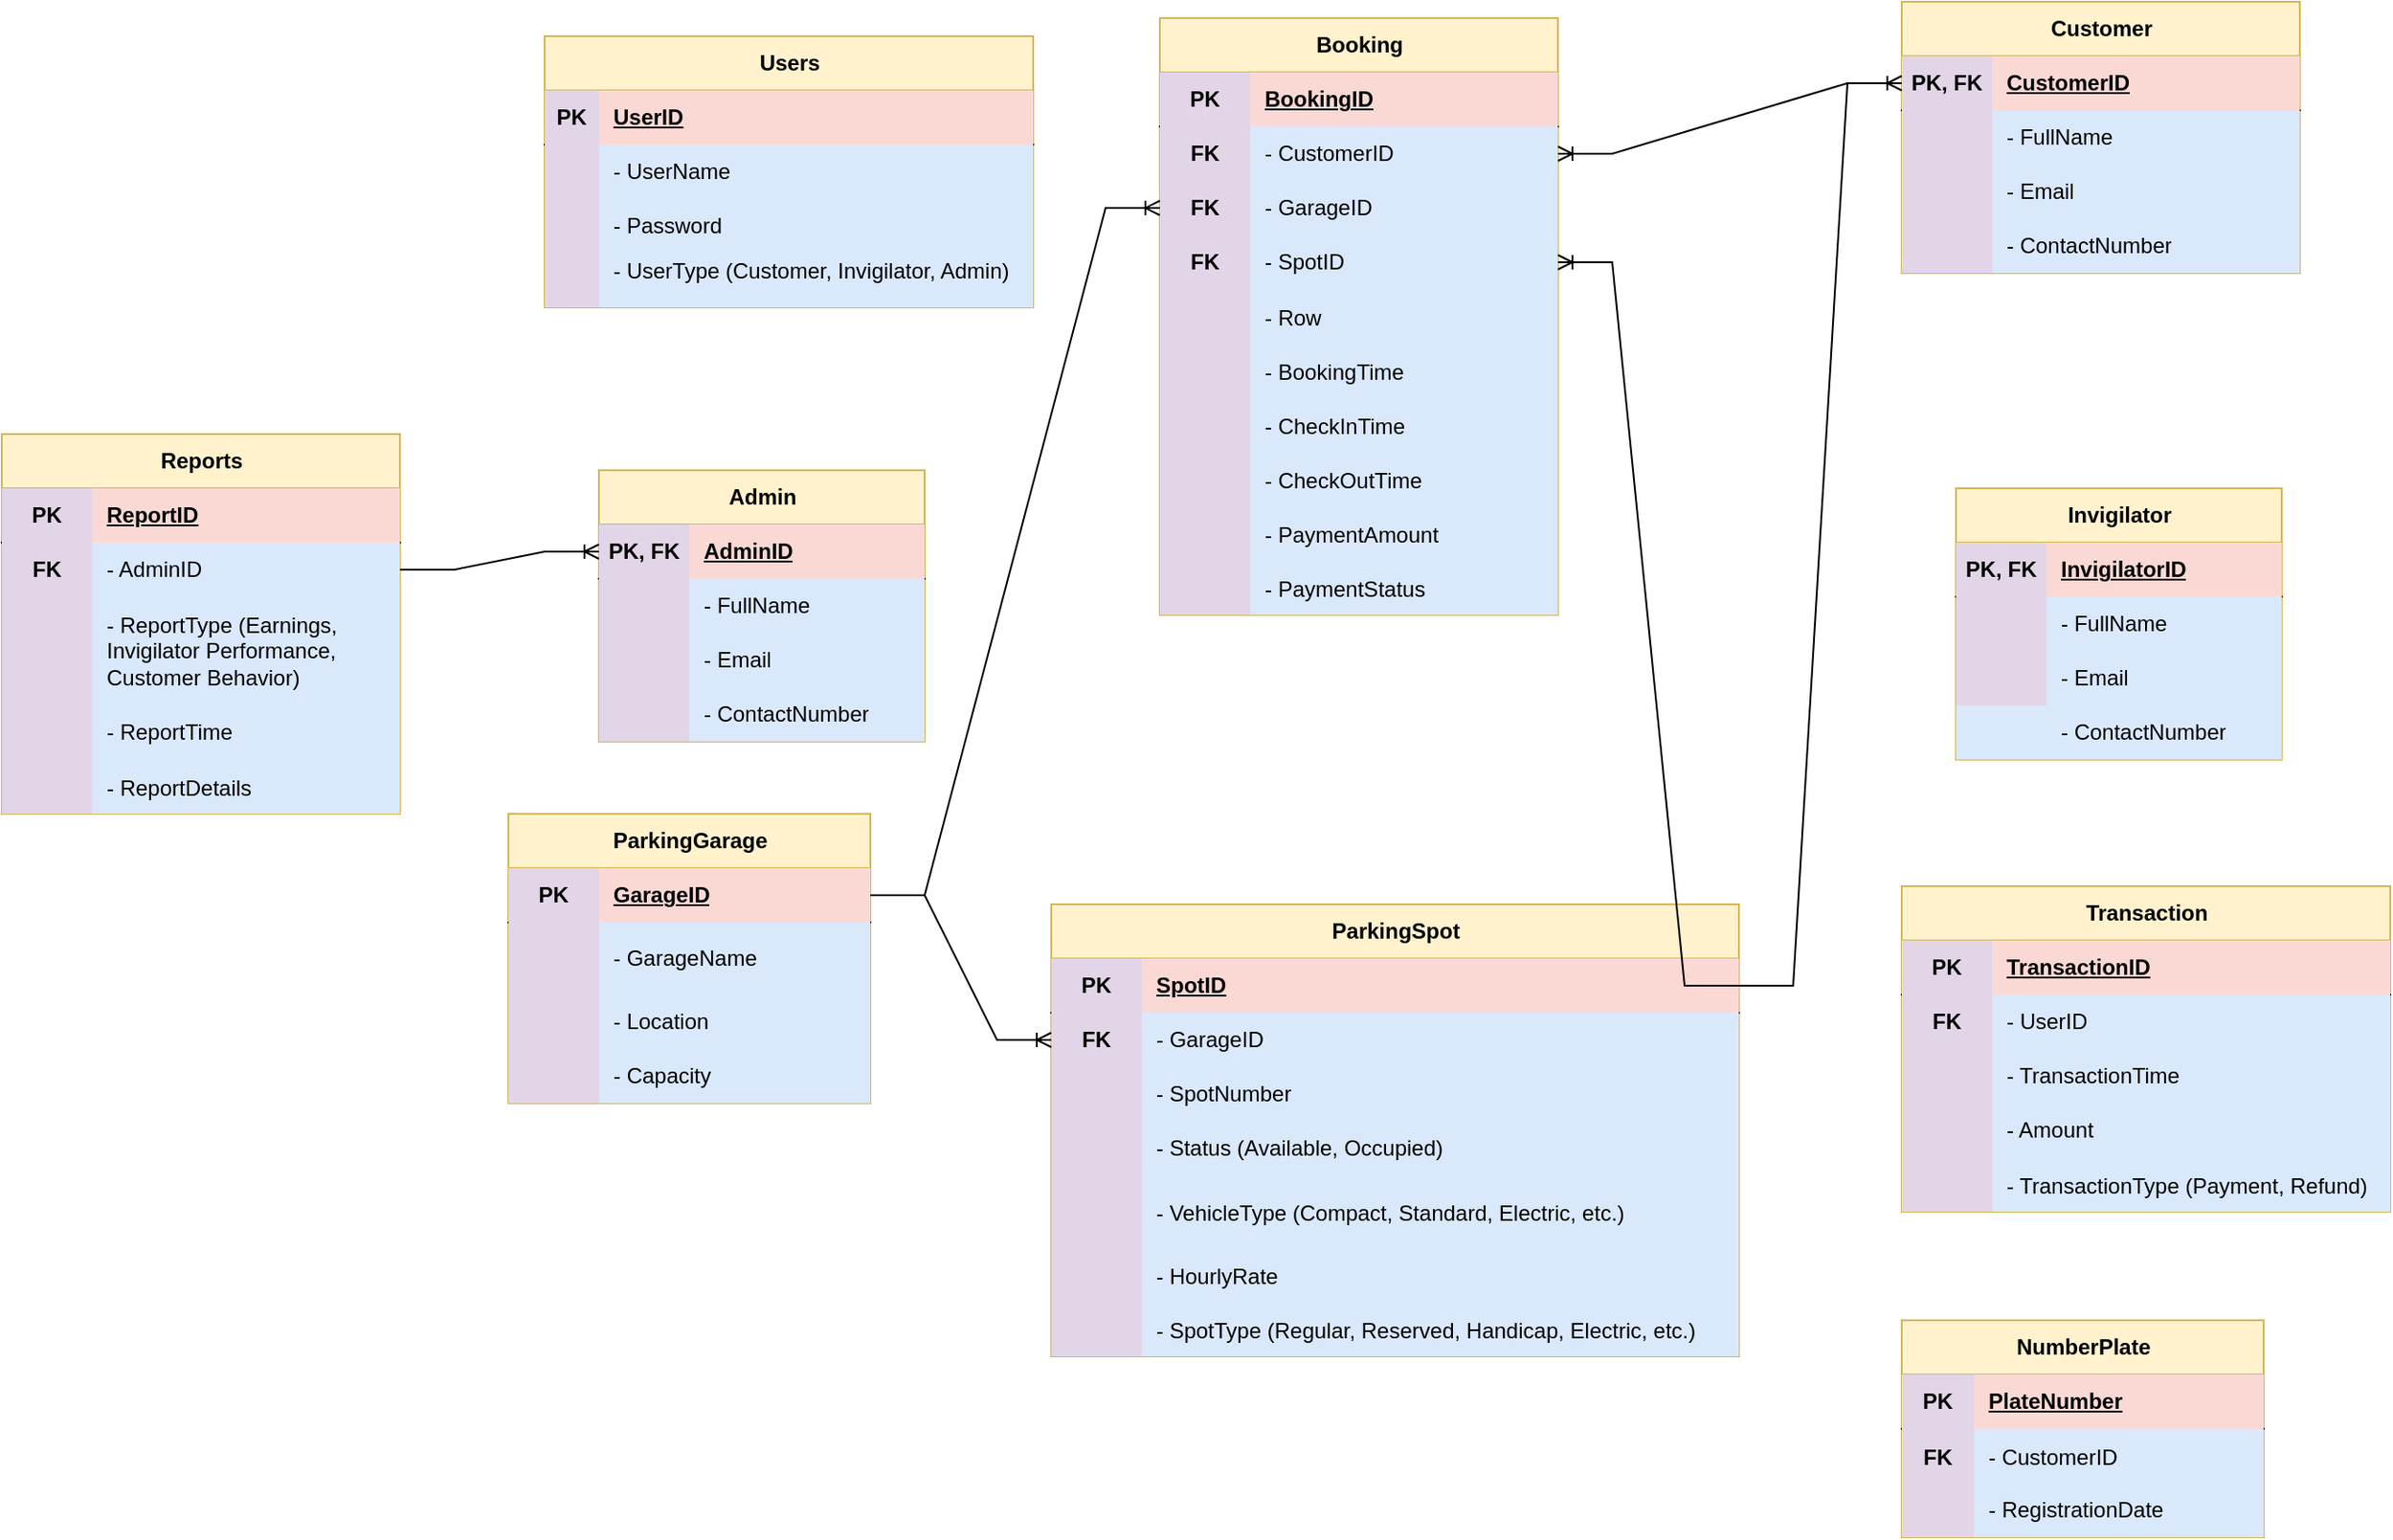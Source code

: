 <mxfile version="22.1.3" type="device">
  <diagram name="Page-1" id="tpXVpyo-KU8djXzVAxod">
    <mxGraphModel dx="2506" dy="1047" grid="1" gridSize="10" guides="1" tooltips="1" connect="1" arrows="1" fold="1" page="1" pageScale="1" pageWidth="850" pageHeight="1100" math="0" shadow="0">
      <root>
        <mxCell id="0" />
        <mxCell id="1" parent="0" />
        <mxCell id="DmGs42ywXg6rTaNOc7i5-1" value="Users" style="shape=table;startSize=30;container=1;collapsible=1;childLayout=tableLayout;fixedRows=1;rowLines=0;fontStyle=1;align=center;resizeLast=1;html=1;fillColor=#fff2cc;strokeColor=#d6b656;" parent="1" vertex="1">
          <mxGeometry x="-10" y="50" width="270" height="150" as="geometry" />
        </mxCell>
        <mxCell id="DmGs42ywXg6rTaNOc7i5-2" value="" style="shape=tableRow;horizontal=0;startSize=0;swimlaneHead=0;swimlaneBody=0;fillColor=none;collapsible=0;dropTarget=0;points=[[0,0.5],[1,0.5]];portConstraint=eastwest;top=0;left=0;right=0;bottom=1;" parent="DmGs42ywXg6rTaNOc7i5-1" vertex="1">
          <mxGeometry y="30" width="270" height="30" as="geometry" />
        </mxCell>
        <mxCell id="DmGs42ywXg6rTaNOc7i5-3" value="PK" style="shape=partialRectangle;connectable=0;fillColor=#e1d5e7;top=0;left=0;bottom=0;right=0;fontStyle=1;overflow=hidden;whiteSpace=wrap;html=1;strokeColor=#9673a6;" parent="DmGs42ywXg6rTaNOc7i5-2" vertex="1">
          <mxGeometry width="30" height="30" as="geometry">
            <mxRectangle width="30" height="30" as="alternateBounds" />
          </mxGeometry>
        </mxCell>
        <mxCell id="DmGs42ywXg6rTaNOc7i5-4" value="UserID" style="shape=partialRectangle;connectable=0;fillColor=#fad9d5;top=0;left=0;bottom=0;right=0;align=left;spacingLeft=6;fontStyle=5;overflow=hidden;whiteSpace=wrap;html=1;strokeColor=#ae4132;" parent="DmGs42ywXg6rTaNOc7i5-2" vertex="1">
          <mxGeometry x="30" width="240" height="30" as="geometry">
            <mxRectangle width="240" height="30" as="alternateBounds" />
          </mxGeometry>
        </mxCell>
        <mxCell id="DmGs42ywXg6rTaNOc7i5-5" value="" style="shape=tableRow;horizontal=0;startSize=0;swimlaneHead=0;swimlaneBody=0;fillColor=none;collapsible=0;dropTarget=0;points=[[0,0.5],[1,0.5]];portConstraint=eastwest;top=0;left=0;right=0;bottom=0;" parent="DmGs42ywXg6rTaNOc7i5-1" vertex="1">
          <mxGeometry y="60" width="270" height="30" as="geometry" />
        </mxCell>
        <mxCell id="DmGs42ywXg6rTaNOc7i5-6" value="" style="shape=partialRectangle;connectable=0;fillColor=#e1d5e7;top=0;left=0;bottom=0;right=0;editable=1;overflow=hidden;whiteSpace=wrap;html=1;strokeColor=#9673a6;" parent="DmGs42ywXg6rTaNOc7i5-5" vertex="1">
          <mxGeometry width="30" height="30" as="geometry">
            <mxRectangle width="30" height="30" as="alternateBounds" />
          </mxGeometry>
        </mxCell>
        <mxCell id="DmGs42ywXg6rTaNOc7i5-7" value="- UserName" style="shape=partialRectangle;connectable=0;fillColor=#dae8fc;top=0;left=0;bottom=0;right=0;align=left;spacingLeft=6;overflow=hidden;whiteSpace=wrap;html=1;strokeColor=#6c8ebf;" parent="DmGs42ywXg6rTaNOc7i5-5" vertex="1">
          <mxGeometry x="30" width="240" height="30" as="geometry">
            <mxRectangle width="240" height="30" as="alternateBounds" />
          </mxGeometry>
        </mxCell>
        <mxCell id="DmGs42ywXg6rTaNOc7i5-8" value="" style="shape=tableRow;horizontal=0;startSize=0;swimlaneHead=0;swimlaneBody=0;fillColor=none;collapsible=0;dropTarget=0;points=[[0,0.5],[1,0.5]];portConstraint=eastwest;top=0;left=0;right=0;bottom=0;" parent="DmGs42ywXg6rTaNOc7i5-1" vertex="1">
          <mxGeometry y="90" width="270" height="30" as="geometry" />
        </mxCell>
        <mxCell id="DmGs42ywXg6rTaNOc7i5-9" value="" style="shape=partialRectangle;connectable=0;fillColor=#e1d5e7;top=0;left=0;bottom=0;right=0;editable=1;overflow=hidden;whiteSpace=wrap;html=1;strokeColor=#9673a6;" parent="DmGs42ywXg6rTaNOc7i5-8" vertex="1">
          <mxGeometry width="30" height="30" as="geometry">
            <mxRectangle width="30" height="30" as="alternateBounds" />
          </mxGeometry>
        </mxCell>
        <mxCell id="DmGs42ywXg6rTaNOc7i5-10" value="- Password" style="shape=partialRectangle;connectable=0;fillColor=#dae8fc;top=0;left=0;bottom=0;right=0;align=left;spacingLeft=6;overflow=hidden;whiteSpace=wrap;html=1;strokeColor=#6c8ebf;" parent="DmGs42ywXg6rTaNOc7i5-8" vertex="1">
          <mxGeometry x="30" width="240" height="30" as="geometry">
            <mxRectangle width="240" height="30" as="alternateBounds" />
          </mxGeometry>
        </mxCell>
        <mxCell id="DmGs42ywXg6rTaNOc7i5-11" value="" style="shape=tableRow;horizontal=0;startSize=0;swimlaneHead=0;swimlaneBody=0;fillColor=none;collapsible=0;dropTarget=0;points=[[0,0.5],[1,0.5]];portConstraint=eastwest;top=0;left=0;right=0;bottom=0;" parent="DmGs42ywXg6rTaNOc7i5-1" vertex="1">
          <mxGeometry y="120" width="270" height="30" as="geometry" />
        </mxCell>
        <mxCell id="DmGs42ywXg6rTaNOc7i5-12" value="" style="shape=partialRectangle;connectable=0;fillColor=#e1d5e7;top=0;left=0;bottom=0;right=0;editable=1;overflow=hidden;whiteSpace=wrap;html=1;strokeColor=#9673a6;" parent="DmGs42ywXg6rTaNOc7i5-11" vertex="1">
          <mxGeometry width="30" height="30" as="geometry">
            <mxRectangle width="30" height="30" as="alternateBounds" />
          </mxGeometry>
        </mxCell>
        <mxCell id="DmGs42ywXg6rTaNOc7i5-13" value="&lt;div&gt;- UserType (Customer, Invigilator, Admin)&lt;/div&gt;&lt;div&gt;&lt;br&gt;&lt;/div&gt;" style="shape=partialRectangle;connectable=0;fillColor=#dae8fc;top=0;left=0;bottom=0;right=0;align=left;spacingLeft=6;overflow=hidden;whiteSpace=wrap;html=1;strokeColor=#6c8ebf;" parent="DmGs42ywXg6rTaNOc7i5-11" vertex="1">
          <mxGeometry x="30" width="240" height="30" as="geometry">
            <mxRectangle width="240" height="30" as="alternateBounds" />
          </mxGeometry>
        </mxCell>
        <mxCell id="DmGs42ywXg6rTaNOc7i5-40" value="&lt;div&gt;Customer&lt;/div&gt;" style="shape=table;startSize=30;container=1;collapsible=1;childLayout=tableLayout;fixedRows=1;rowLines=0;fontStyle=1;align=center;resizeLast=1;html=1;fillColor=#fff2cc;strokeColor=#d6b656;" parent="1" vertex="1">
          <mxGeometry x="740" y="31" width="220" height="150" as="geometry" />
        </mxCell>
        <mxCell id="DmGs42ywXg6rTaNOc7i5-41" value="" style="shape=tableRow;horizontal=0;startSize=0;swimlaneHead=0;swimlaneBody=0;fillColor=none;collapsible=0;dropTarget=0;points=[[0,0.5],[1,0.5]];portConstraint=eastwest;top=0;left=0;right=0;bottom=1;" parent="DmGs42ywXg6rTaNOc7i5-40" vertex="1">
          <mxGeometry y="30" width="220" height="30" as="geometry" />
        </mxCell>
        <mxCell id="DmGs42ywXg6rTaNOc7i5-42" value="PK, FK" style="shape=partialRectangle;connectable=0;fillColor=#e1d5e7;top=0;left=0;bottom=0;right=0;fontStyle=1;overflow=hidden;whiteSpace=wrap;html=1;strokeColor=#9673a6;" parent="DmGs42ywXg6rTaNOc7i5-41" vertex="1">
          <mxGeometry width="50" height="30" as="geometry">
            <mxRectangle width="50" height="30" as="alternateBounds" />
          </mxGeometry>
        </mxCell>
        <mxCell id="DmGs42ywXg6rTaNOc7i5-43" value="CustomerID" style="shape=partialRectangle;connectable=0;fillColor=#fad9d5;top=0;left=0;bottom=0;right=0;align=left;spacingLeft=6;fontStyle=5;overflow=hidden;whiteSpace=wrap;html=1;strokeColor=#ae4132;" parent="DmGs42ywXg6rTaNOc7i5-41" vertex="1">
          <mxGeometry x="50" width="170" height="30" as="geometry">
            <mxRectangle width="170" height="30" as="alternateBounds" />
          </mxGeometry>
        </mxCell>
        <mxCell id="DmGs42ywXg6rTaNOc7i5-44" value="" style="shape=tableRow;horizontal=0;startSize=0;swimlaneHead=0;swimlaneBody=0;fillColor=none;collapsible=0;dropTarget=0;points=[[0,0.5],[1,0.5]];portConstraint=eastwest;top=0;left=0;right=0;bottom=0;" parent="DmGs42ywXg6rTaNOc7i5-40" vertex="1">
          <mxGeometry y="60" width="220" height="30" as="geometry" />
        </mxCell>
        <mxCell id="DmGs42ywXg6rTaNOc7i5-45" value="" style="shape=partialRectangle;connectable=0;fillColor=#e1d5e7;top=0;left=0;bottom=0;right=0;editable=1;overflow=hidden;whiteSpace=wrap;html=1;strokeColor=#9673a6;" parent="DmGs42ywXg6rTaNOc7i5-44" vertex="1">
          <mxGeometry width="50" height="30" as="geometry">
            <mxRectangle width="50" height="30" as="alternateBounds" />
          </mxGeometry>
        </mxCell>
        <mxCell id="DmGs42ywXg6rTaNOc7i5-46" value="- FullName" style="shape=partialRectangle;connectable=0;fillColor=#dae8fc;top=0;left=0;bottom=0;right=0;align=left;spacingLeft=6;overflow=hidden;whiteSpace=wrap;html=1;strokeColor=#6c8ebf;" parent="DmGs42ywXg6rTaNOc7i5-44" vertex="1">
          <mxGeometry x="50" width="170" height="30" as="geometry">
            <mxRectangle width="170" height="30" as="alternateBounds" />
          </mxGeometry>
        </mxCell>
        <mxCell id="DmGs42ywXg6rTaNOc7i5-47" value="" style="shape=tableRow;horizontal=0;startSize=0;swimlaneHead=0;swimlaneBody=0;fillColor=none;collapsible=0;dropTarget=0;points=[[0,0.5],[1,0.5]];portConstraint=eastwest;top=0;left=0;right=0;bottom=0;" parent="DmGs42ywXg6rTaNOc7i5-40" vertex="1">
          <mxGeometry y="90" width="220" height="30" as="geometry" />
        </mxCell>
        <mxCell id="DmGs42ywXg6rTaNOc7i5-48" value="" style="shape=partialRectangle;connectable=0;fillColor=#e1d5e7;top=0;left=0;bottom=0;right=0;editable=1;overflow=hidden;whiteSpace=wrap;html=1;strokeColor=#9673a6;" parent="DmGs42ywXg6rTaNOc7i5-47" vertex="1">
          <mxGeometry width="50" height="30" as="geometry">
            <mxRectangle width="50" height="30" as="alternateBounds" />
          </mxGeometry>
        </mxCell>
        <mxCell id="DmGs42ywXg6rTaNOc7i5-49" value="- Email" style="shape=partialRectangle;connectable=0;fillColor=#dae8fc;top=0;left=0;bottom=0;right=0;align=left;spacingLeft=6;overflow=hidden;whiteSpace=wrap;html=1;strokeColor=#6c8ebf;" parent="DmGs42ywXg6rTaNOc7i5-47" vertex="1">
          <mxGeometry x="50" width="170" height="30" as="geometry">
            <mxRectangle width="170" height="30" as="alternateBounds" />
          </mxGeometry>
        </mxCell>
        <mxCell id="DmGs42ywXg6rTaNOc7i5-50" value="" style="shape=tableRow;horizontal=0;startSize=0;swimlaneHead=0;swimlaneBody=0;fillColor=none;collapsible=0;dropTarget=0;points=[[0,0.5],[1,0.5]];portConstraint=eastwest;top=0;left=0;right=0;bottom=0;" parent="DmGs42ywXg6rTaNOc7i5-40" vertex="1">
          <mxGeometry y="120" width="220" height="30" as="geometry" />
        </mxCell>
        <mxCell id="DmGs42ywXg6rTaNOc7i5-51" value="" style="shape=partialRectangle;connectable=0;fillColor=#e1d5e7;top=0;left=0;bottom=0;right=0;editable=1;overflow=hidden;whiteSpace=wrap;html=1;strokeColor=#9673a6;" parent="DmGs42ywXg6rTaNOc7i5-50" vertex="1">
          <mxGeometry width="50" height="30" as="geometry">
            <mxRectangle width="50" height="30" as="alternateBounds" />
          </mxGeometry>
        </mxCell>
        <mxCell id="DmGs42ywXg6rTaNOc7i5-52" value="- ContactNumber" style="shape=partialRectangle;connectable=0;fillColor=#dae8fc;top=0;left=0;bottom=0;right=0;align=left;spacingLeft=6;overflow=hidden;whiteSpace=wrap;html=1;strokeColor=#6c8ebf;" parent="DmGs42ywXg6rTaNOc7i5-50" vertex="1">
          <mxGeometry x="50" width="170" height="30" as="geometry">
            <mxRectangle width="170" height="30" as="alternateBounds" />
          </mxGeometry>
        </mxCell>
        <mxCell id="DmGs42ywXg6rTaNOc7i5-53" value="&lt;div&gt;Invigilator&lt;/div&gt;" style="shape=table;startSize=30;container=1;collapsible=1;childLayout=tableLayout;fixedRows=1;rowLines=0;fontStyle=1;align=center;resizeLast=1;html=1;fillColor=#fff2cc;strokeColor=#d6b656;" parent="1" vertex="1">
          <mxGeometry x="770" y="300" width="180" height="150" as="geometry" />
        </mxCell>
        <mxCell id="DmGs42ywXg6rTaNOc7i5-54" value="" style="shape=tableRow;horizontal=0;startSize=0;swimlaneHead=0;swimlaneBody=0;fillColor=none;collapsible=0;dropTarget=0;points=[[0,0.5],[1,0.5]];portConstraint=eastwest;top=0;left=0;right=0;bottom=1;" parent="DmGs42ywXg6rTaNOc7i5-53" vertex="1">
          <mxGeometry y="30" width="180" height="30" as="geometry" />
        </mxCell>
        <mxCell id="DmGs42ywXg6rTaNOc7i5-55" value="PK, FK" style="shape=partialRectangle;connectable=0;fillColor=#e1d5e7;top=0;left=0;bottom=0;right=0;fontStyle=1;overflow=hidden;whiteSpace=wrap;html=1;strokeColor=#9673a6;" parent="DmGs42ywXg6rTaNOc7i5-54" vertex="1">
          <mxGeometry width="50" height="30" as="geometry">
            <mxRectangle width="50" height="30" as="alternateBounds" />
          </mxGeometry>
        </mxCell>
        <mxCell id="DmGs42ywXg6rTaNOc7i5-56" value="InvigilatorID" style="shape=partialRectangle;connectable=0;fillColor=#fad9d5;top=0;left=0;bottom=0;right=0;align=left;spacingLeft=6;fontStyle=5;overflow=hidden;whiteSpace=wrap;html=1;strokeColor=#ae4132;" parent="DmGs42ywXg6rTaNOc7i5-54" vertex="1">
          <mxGeometry x="50" width="130" height="30" as="geometry">
            <mxRectangle width="130" height="30" as="alternateBounds" />
          </mxGeometry>
        </mxCell>
        <mxCell id="DmGs42ywXg6rTaNOc7i5-57" value="" style="shape=tableRow;horizontal=0;startSize=0;swimlaneHead=0;swimlaneBody=0;fillColor=none;collapsible=0;dropTarget=0;points=[[0,0.5],[1,0.5]];portConstraint=eastwest;top=0;left=0;right=0;bottom=0;" parent="DmGs42ywXg6rTaNOc7i5-53" vertex="1">
          <mxGeometry y="60" width="180" height="30" as="geometry" />
        </mxCell>
        <mxCell id="DmGs42ywXg6rTaNOc7i5-58" value="" style="shape=partialRectangle;connectable=0;fillColor=#e1d5e7;top=0;left=0;bottom=0;right=0;editable=1;overflow=hidden;whiteSpace=wrap;html=1;strokeColor=#9673a6;" parent="DmGs42ywXg6rTaNOc7i5-57" vertex="1">
          <mxGeometry width="50" height="30" as="geometry">
            <mxRectangle width="50" height="30" as="alternateBounds" />
          </mxGeometry>
        </mxCell>
        <mxCell id="DmGs42ywXg6rTaNOc7i5-59" value="- FullName" style="shape=partialRectangle;connectable=0;fillColor=#dae8fc;top=0;left=0;bottom=0;right=0;align=left;spacingLeft=6;overflow=hidden;whiteSpace=wrap;html=1;strokeColor=#6c8ebf;" parent="DmGs42ywXg6rTaNOc7i5-57" vertex="1">
          <mxGeometry x="50" width="130" height="30" as="geometry">
            <mxRectangle width="130" height="30" as="alternateBounds" />
          </mxGeometry>
        </mxCell>
        <mxCell id="DmGs42ywXg6rTaNOc7i5-60" value="" style="shape=tableRow;horizontal=0;startSize=0;swimlaneHead=0;swimlaneBody=0;fillColor=#dae8fc;collapsible=0;dropTarget=0;points=[[0,0.5],[1,0.5]];portConstraint=eastwest;top=0;left=0;right=0;bottom=0;strokeColor=#6c8ebf;" parent="DmGs42ywXg6rTaNOc7i5-53" vertex="1">
          <mxGeometry y="90" width="180" height="30" as="geometry" />
        </mxCell>
        <mxCell id="DmGs42ywXg6rTaNOc7i5-61" value="" style="shape=partialRectangle;connectable=0;fillColor=#e1d5e7;top=0;left=0;bottom=0;right=0;editable=1;overflow=hidden;whiteSpace=wrap;html=1;strokeColor=#9673a6;" parent="DmGs42ywXg6rTaNOc7i5-60" vertex="1">
          <mxGeometry width="50" height="30" as="geometry">
            <mxRectangle width="50" height="30" as="alternateBounds" />
          </mxGeometry>
        </mxCell>
        <mxCell id="DmGs42ywXg6rTaNOc7i5-62" value="- Email" style="shape=partialRectangle;connectable=0;fillColor=#dae8fc;top=0;left=0;bottom=0;right=0;align=left;spacingLeft=6;overflow=hidden;whiteSpace=wrap;html=1;strokeColor=#6c8ebf;" parent="DmGs42ywXg6rTaNOc7i5-60" vertex="1">
          <mxGeometry x="50" width="130" height="30" as="geometry">
            <mxRectangle width="130" height="30" as="alternateBounds" />
          </mxGeometry>
        </mxCell>
        <mxCell id="DmGs42ywXg6rTaNOc7i5-63" value="" style="shape=tableRow;horizontal=0;startSize=0;swimlaneHead=0;swimlaneBody=0;fillColor=#dae8fc;collapsible=0;dropTarget=0;points=[[0,0.5],[1,0.5]];portConstraint=eastwest;top=0;left=0;right=0;bottom=0;strokeColor=#6c8ebf;" parent="DmGs42ywXg6rTaNOc7i5-53" vertex="1">
          <mxGeometry y="120" width="180" height="30" as="geometry" />
        </mxCell>
        <mxCell id="DmGs42ywXg6rTaNOc7i5-64" value="" style="shape=partialRectangle;connectable=0;fillColor=#dae8fc;top=0;left=0;bottom=0;right=0;editable=1;overflow=hidden;whiteSpace=wrap;html=1;strokeColor=#6c8ebf;" parent="DmGs42ywXg6rTaNOc7i5-63" vertex="1">
          <mxGeometry width="50" height="30" as="geometry">
            <mxRectangle width="50" height="30" as="alternateBounds" />
          </mxGeometry>
        </mxCell>
        <mxCell id="DmGs42ywXg6rTaNOc7i5-65" value="- ContactNumber" style="shape=partialRectangle;connectable=0;fillColor=#dae8fc;top=0;left=0;bottom=0;right=0;align=left;spacingLeft=6;overflow=hidden;whiteSpace=wrap;html=1;strokeColor=#6c8ebf;" parent="DmGs42ywXg6rTaNOc7i5-63" vertex="1">
          <mxGeometry x="50" width="130" height="30" as="geometry">
            <mxRectangle width="130" height="30" as="alternateBounds" />
          </mxGeometry>
        </mxCell>
        <mxCell id="DmGs42ywXg6rTaNOc7i5-66" value="&lt;div&gt;Admin&lt;/div&gt;" style="shape=table;startSize=30;container=1;collapsible=1;childLayout=tableLayout;fixedRows=1;rowLines=0;fontStyle=1;align=center;resizeLast=1;html=1;fillColor=#fff2cc;strokeColor=#d6b656;" parent="1" vertex="1">
          <mxGeometry x="20" y="290" width="180" height="150" as="geometry" />
        </mxCell>
        <mxCell id="DmGs42ywXg6rTaNOc7i5-67" value="" style="shape=tableRow;horizontal=0;startSize=0;swimlaneHead=0;swimlaneBody=0;fillColor=none;collapsible=0;dropTarget=0;points=[[0,0.5],[1,0.5]];portConstraint=eastwest;top=0;left=0;right=0;bottom=1;" parent="DmGs42ywXg6rTaNOc7i5-66" vertex="1">
          <mxGeometry y="30" width="180" height="30" as="geometry" />
        </mxCell>
        <mxCell id="DmGs42ywXg6rTaNOc7i5-68" value="PK, FK" style="shape=partialRectangle;connectable=0;fillColor=#e1d5e7;top=0;left=0;bottom=0;right=0;fontStyle=1;overflow=hidden;whiteSpace=wrap;html=1;strokeColor=#9673a6;" parent="DmGs42ywXg6rTaNOc7i5-67" vertex="1">
          <mxGeometry width="50" height="30" as="geometry">
            <mxRectangle width="50" height="30" as="alternateBounds" />
          </mxGeometry>
        </mxCell>
        <mxCell id="DmGs42ywXg6rTaNOc7i5-69" value="AdminID" style="shape=partialRectangle;connectable=0;fillColor=#fad9d5;top=0;left=0;bottom=0;right=0;align=left;spacingLeft=6;fontStyle=5;overflow=hidden;whiteSpace=wrap;html=1;strokeColor=#ae4132;" parent="DmGs42ywXg6rTaNOc7i5-67" vertex="1">
          <mxGeometry x="50" width="130" height="30" as="geometry">
            <mxRectangle width="130" height="30" as="alternateBounds" />
          </mxGeometry>
        </mxCell>
        <mxCell id="DmGs42ywXg6rTaNOc7i5-70" value="" style="shape=tableRow;horizontal=0;startSize=0;swimlaneHead=0;swimlaneBody=0;fillColor=none;collapsible=0;dropTarget=0;points=[[0,0.5],[1,0.5]];portConstraint=eastwest;top=0;left=0;right=0;bottom=0;" parent="DmGs42ywXg6rTaNOc7i5-66" vertex="1">
          <mxGeometry y="60" width="180" height="30" as="geometry" />
        </mxCell>
        <mxCell id="DmGs42ywXg6rTaNOc7i5-71" value="" style="shape=partialRectangle;connectable=0;fillColor=#e1d5e7;top=0;left=0;bottom=0;right=0;editable=1;overflow=hidden;whiteSpace=wrap;html=1;strokeColor=#9673a6;" parent="DmGs42ywXg6rTaNOc7i5-70" vertex="1">
          <mxGeometry width="50" height="30" as="geometry">
            <mxRectangle width="50" height="30" as="alternateBounds" />
          </mxGeometry>
        </mxCell>
        <mxCell id="DmGs42ywXg6rTaNOc7i5-72" value="- FullName" style="shape=partialRectangle;connectable=0;fillColor=#dae8fc;top=0;left=0;bottom=0;right=0;align=left;spacingLeft=6;overflow=hidden;whiteSpace=wrap;html=1;strokeColor=#6c8ebf;" parent="DmGs42ywXg6rTaNOc7i5-70" vertex="1">
          <mxGeometry x="50" width="130" height="30" as="geometry">
            <mxRectangle width="130" height="30" as="alternateBounds" />
          </mxGeometry>
        </mxCell>
        <mxCell id="DmGs42ywXg6rTaNOc7i5-73" value="" style="shape=tableRow;horizontal=0;startSize=0;swimlaneHead=0;swimlaneBody=0;fillColor=none;collapsible=0;dropTarget=0;points=[[0,0.5],[1,0.5]];portConstraint=eastwest;top=0;left=0;right=0;bottom=0;" parent="DmGs42ywXg6rTaNOc7i5-66" vertex="1">
          <mxGeometry y="90" width="180" height="30" as="geometry" />
        </mxCell>
        <mxCell id="DmGs42ywXg6rTaNOc7i5-74" value="" style="shape=partialRectangle;connectable=0;fillColor=#e1d5e7;top=0;left=0;bottom=0;right=0;editable=1;overflow=hidden;whiteSpace=wrap;html=1;strokeColor=#9673a6;" parent="DmGs42ywXg6rTaNOc7i5-73" vertex="1">
          <mxGeometry width="50" height="30" as="geometry">
            <mxRectangle width="50" height="30" as="alternateBounds" />
          </mxGeometry>
        </mxCell>
        <mxCell id="DmGs42ywXg6rTaNOc7i5-75" value="- Email" style="shape=partialRectangle;connectable=0;fillColor=#dae8fc;top=0;left=0;bottom=0;right=0;align=left;spacingLeft=6;overflow=hidden;whiteSpace=wrap;html=1;strokeColor=#6c8ebf;" parent="DmGs42ywXg6rTaNOc7i5-73" vertex="1">
          <mxGeometry x="50" width="130" height="30" as="geometry">
            <mxRectangle width="130" height="30" as="alternateBounds" />
          </mxGeometry>
        </mxCell>
        <mxCell id="DmGs42ywXg6rTaNOc7i5-76" value="" style="shape=tableRow;horizontal=0;startSize=0;swimlaneHead=0;swimlaneBody=0;fillColor=none;collapsible=0;dropTarget=0;points=[[0,0.5],[1,0.5]];portConstraint=eastwest;top=0;left=0;right=0;bottom=0;" parent="DmGs42ywXg6rTaNOc7i5-66" vertex="1">
          <mxGeometry y="120" width="180" height="30" as="geometry" />
        </mxCell>
        <mxCell id="DmGs42ywXg6rTaNOc7i5-77" value="" style="shape=partialRectangle;connectable=0;fillColor=#e1d5e7;top=0;left=0;bottom=0;right=0;editable=1;overflow=hidden;whiteSpace=wrap;html=1;strokeColor=#9673a6;" parent="DmGs42ywXg6rTaNOc7i5-76" vertex="1">
          <mxGeometry width="50" height="30" as="geometry">
            <mxRectangle width="50" height="30" as="alternateBounds" />
          </mxGeometry>
        </mxCell>
        <mxCell id="DmGs42ywXg6rTaNOc7i5-78" value="- ContactNumber" style="shape=partialRectangle;connectable=0;fillColor=#dae8fc;top=0;left=0;bottom=0;right=0;align=left;spacingLeft=6;overflow=hidden;whiteSpace=wrap;html=1;strokeColor=#6c8ebf;" parent="DmGs42ywXg6rTaNOc7i5-76" vertex="1">
          <mxGeometry x="50" width="130" height="30" as="geometry">
            <mxRectangle width="130" height="30" as="alternateBounds" />
          </mxGeometry>
        </mxCell>
        <mxCell id="DmGs42ywXg6rTaNOc7i5-79" value="&lt;div&gt;ParkingGarage&lt;/div&gt;" style="shape=table;startSize=30;container=1;collapsible=1;childLayout=tableLayout;fixedRows=1;rowLines=0;fontStyle=1;align=center;resizeLast=1;html=1;fillColor=#fff2cc;strokeColor=#d6b656;" parent="1" vertex="1">
          <mxGeometry x="-30" y="480" width="200" height="160" as="geometry" />
        </mxCell>
        <mxCell id="DmGs42ywXg6rTaNOc7i5-80" value="" style="shape=tableRow;horizontal=0;startSize=0;swimlaneHead=0;swimlaneBody=0;fillColor=none;collapsible=0;dropTarget=0;points=[[0,0.5],[1,0.5]];portConstraint=eastwest;top=0;left=0;right=0;bottom=1;" parent="DmGs42ywXg6rTaNOc7i5-79" vertex="1">
          <mxGeometry y="30" width="200" height="30" as="geometry" />
        </mxCell>
        <mxCell id="DmGs42ywXg6rTaNOc7i5-81" value="PK" style="shape=partialRectangle;connectable=0;fillColor=#e1d5e7;top=0;left=0;bottom=0;right=0;fontStyle=1;overflow=hidden;whiteSpace=wrap;html=1;strokeColor=#9673a6;" parent="DmGs42ywXg6rTaNOc7i5-80" vertex="1">
          <mxGeometry width="50" height="30" as="geometry">
            <mxRectangle width="50" height="30" as="alternateBounds" />
          </mxGeometry>
        </mxCell>
        <mxCell id="DmGs42ywXg6rTaNOc7i5-82" value="GarageID" style="shape=partialRectangle;connectable=0;fillColor=#fad9d5;top=0;left=0;bottom=0;right=0;align=left;spacingLeft=6;fontStyle=5;overflow=hidden;whiteSpace=wrap;html=1;strokeColor=#ae4132;" parent="DmGs42ywXg6rTaNOc7i5-80" vertex="1">
          <mxGeometry x="50" width="150" height="30" as="geometry">
            <mxRectangle width="150" height="30" as="alternateBounds" />
          </mxGeometry>
        </mxCell>
        <mxCell id="DmGs42ywXg6rTaNOc7i5-83" value="" style="shape=tableRow;horizontal=0;startSize=0;swimlaneHead=0;swimlaneBody=0;fillColor=none;collapsible=0;dropTarget=0;points=[[0,0.5],[1,0.5]];portConstraint=eastwest;top=0;left=0;right=0;bottom=0;" parent="DmGs42ywXg6rTaNOc7i5-79" vertex="1">
          <mxGeometry y="60" width="200" height="40" as="geometry" />
        </mxCell>
        <mxCell id="DmGs42ywXg6rTaNOc7i5-84" value="" style="shape=partialRectangle;connectable=0;fillColor=#e1d5e7;top=0;left=0;bottom=0;right=0;editable=1;overflow=hidden;whiteSpace=wrap;html=1;strokeColor=#9673a6;" parent="DmGs42ywXg6rTaNOc7i5-83" vertex="1">
          <mxGeometry width="50" height="40" as="geometry">
            <mxRectangle width="50" height="40" as="alternateBounds" />
          </mxGeometry>
        </mxCell>
        <mxCell id="DmGs42ywXg6rTaNOc7i5-85" value="- GarageName" style="shape=partialRectangle;connectable=0;fillColor=#dae8fc;top=0;left=0;bottom=0;right=0;align=left;spacingLeft=6;overflow=hidden;whiteSpace=wrap;html=1;strokeColor=#6c8ebf;" parent="DmGs42ywXg6rTaNOc7i5-83" vertex="1">
          <mxGeometry x="50" width="150" height="40" as="geometry">
            <mxRectangle width="150" height="40" as="alternateBounds" />
          </mxGeometry>
        </mxCell>
        <mxCell id="DmGs42ywXg6rTaNOc7i5-86" value="" style="shape=tableRow;horizontal=0;startSize=0;swimlaneHead=0;swimlaneBody=0;fillColor=#dae8fc;collapsible=0;dropTarget=0;points=[[0,0.5],[1,0.5]];portConstraint=eastwest;top=0;left=0;right=0;bottom=0;strokeColor=#6c8ebf;" parent="DmGs42ywXg6rTaNOc7i5-79" vertex="1">
          <mxGeometry y="100" width="200" height="30" as="geometry" />
        </mxCell>
        <mxCell id="DmGs42ywXg6rTaNOc7i5-87" value="" style="shape=partialRectangle;connectable=0;fillColor=#e1d5e7;top=0;left=0;bottom=0;right=0;editable=1;overflow=hidden;whiteSpace=wrap;html=1;strokeColor=#9673a6;" parent="DmGs42ywXg6rTaNOc7i5-86" vertex="1">
          <mxGeometry width="50" height="30" as="geometry">
            <mxRectangle width="50" height="30" as="alternateBounds" />
          </mxGeometry>
        </mxCell>
        <mxCell id="DmGs42ywXg6rTaNOc7i5-88" value="- Location" style="shape=partialRectangle;connectable=0;fillColor=#dae8fc;top=0;left=0;bottom=0;right=0;align=left;spacingLeft=6;overflow=hidden;whiteSpace=wrap;html=1;strokeColor=#6c8ebf;" parent="DmGs42ywXg6rTaNOc7i5-86" vertex="1">
          <mxGeometry x="50" width="150" height="30" as="geometry">
            <mxRectangle width="150" height="30" as="alternateBounds" />
          </mxGeometry>
        </mxCell>
        <mxCell id="DmGs42ywXg6rTaNOc7i5-89" value="" style="shape=tableRow;horizontal=0;startSize=0;swimlaneHead=0;swimlaneBody=0;fillColor=#dae8fc;collapsible=0;dropTarget=0;points=[[0,0.5],[1,0.5]];portConstraint=eastwest;top=0;left=0;right=0;bottom=0;strokeColor=#6c8ebf;" parent="DmGs42ywXg6rTaNOc7i5-79" vertex="1">
          <mxGeometry y="130" width="200" height="30" as="geometry" />
        </mxCell>
        <mxCell id="DmGs42ywXg6rTaNOc7i5-90" value="" style="shape=partialRectangle;connectable=0;fillColor=#e1d5e7;top=0;left=0;bottom=0;right=0;editable=1;overflow=hidden;whiteSpace=wrap;html=1;strokeColor=#9673a6;" parent="DmGs42ywXg6rTaNOc7i5-89" vertex="1">
          <mxGeometry width="50" height="30" as="geometry">
            <mxRectangle width="50" height="30" as="alternateBounds" />
          </mxGeometry>
        </mxCell>
        <mxCell id="DmGs42ywXg6rTaNOc7i5-91" value="- Capacity" style="shape=partialRectangle;connectable=0;fillColor=#dae8fc;top=0;left=0;bottom=0;right=0;align=left;spacingLeft=6;overflow=hidden;whiteSpace=wrap;html=1;strokeColor=#6c8ebf;" parent="DmGs42ywXg6rTaNOc7i5-89" vertex="1">
          <mxGeometry x="50" width="150" height="30" as="geometry">
            <mxRectangle width="150" height="30" as="alternateBounds" />
          </mxGeometry>
        </mxCell>
        <mxCell id="DmGs42ywXg6rTaNOc7i5-124" value="&lt;div&gt;Booking&lt;/div&gt;" style="shape=table;startSize=30;container=1;collapsible=1;childLayout=tableLayout;fixedRows=1;rowLines=0;fontStyle=1;align=center;resizeLast=1;html=1;fillColor=#fff2cc;strokeColor=#d6b656;" parent="1" vertex="1">
          <mxGeometry x="330" y="40" width="220" height="330" as="geometry" />
        </mxCell>
        <mxCell id="DmGs42ywXg6rTaNOc7i5-125" value="" style="shape=tableRow;horizontal=0;startSize=0;swimlaneHead=0;swimlaneBody=0;fillColor=none;collapsible=0;dropTarget=0;points=[[0,0.5],[1,0.5]];portConstraint=eastwest;top=0;left=0;right=0;bottom=1;" parent="DmGs42ywXg6rTaNOc7i5-124" vertex="1">
          <mxGeometry y="30" width="220" height="30" as="geometry" />
        </mxCell>
        <mxCell id="DmGs42ywXg6rTaNOc7i5-126" value="PK" style="shape=partialRectangle;connectable=0;fillColor=#e1d5e7;top=0;left=0;bottom=0;right=0;fontStyle=1;overflow=hidden;whiteSpace=wrap;html=1;strokeColor=#9673a6;" parent="DmGs42ywXg6rTaNOc7i5-125" vertex="1">
          <mxGeometry width="50" height="30" as="geometry">
            <mxRectangle width="50" height="30" as="alternateBounds" />
          </mxGeometry>
        </mxCell>
        <mxCell id="DmGs42ywXg6rTaNOc7i5-127" value="BookingID" style="shape=partialRectangle;connectable=0;top=0;left=0;bottom=0;right=0;align=left;spacingLeft=6;fontStyle=5;overflow=hidden;whiteSpace=wrap;html=1;fillColor=#fad9d5;strokeColor=#ae4132;" parent="DmGs42ywXg6rTaNOc7i5-125" vertex="1">
          <mxGeometry x="50" width="170" height="30" as="geometry">
            <mxRectangle width="170" height="30" as="alternateBounds" />
          </mxGeometry>
        </mxCell>
        <mxCell id="DmGs42ywXg6rTaNOc7i5-128" value="" style="shape=tableRow;horizontal=0;startSize=0;swimlaneHead=0;swimlaneBody=0;fillColor=none;collapsible=0;dropTarget=0;points=[[0,0.5],[1,0.5]];portConstraint=eastwest;top=0;left=0;right=0;bottom=0;" parent="DmGs42ywXg6rTaNOc7i5-124" vertex="1">
          <mxGeometry y="60" width="220" height="30" as="geometry" />
        </mxCell>
        <mxCell id="DmGs42ywXg6rTaNOc7i5-129" value="&lt;b style=&quot;border-color: var(--border-color);&quot;&gt;FK&lt;/b&gt;" style="shape=partialRectangle;connectable=0;fillColor=#e1d5e7;top=0;left=0;bottom=0;right=0;editable=1;overflow=hidden;whiteSpace=wrap;html=1;strokeColor=#9673a6;" parent="DmGs42ywXg6rTaNOc7i5-128" vertex="1">
          <mxGeometry width="50" height="30" as="geometry">
            <mxRectangle width="50" height="30" as="alternateBounds" />
          </mxGeometry>
        </mxCell>
        <mxCell id="DmGs42ywXg6rTaNOc7i5-130" value="- CustomerID" style="shape=partialRectangle;connectable=0;fillColor=#dae8fc;top=0;left=0;bottom=0;right=0;align=left;spacingLeft=6;overflow=hidden;whiteSpace=wrap;html=1;strokeColor=#6c8ebf;" parent="DmGs42ywXg6rTaNOc7i5-128" vertex="1">
          <mxGeometry x="50" width="170" height="30" as="geometry">
            <mxRectangle width="170" height="30" as="alternateBounds" />
          </mxGeometry>
        </mxCell>
        <mxCell id="DmGs42ywXg6rTaNOc7i5-131" value="" style="shape=tableRow;horizontal=0;startSize=0;swimlaneHead=0;swimlaneBody=0;fillColor=none;collapsible=0;dropTarget=0;points=[[0,0.5],[1,0.5]];portConstraint=eastwest;top=0;left=0;right=0;bottom=0;" parent="DmGs42ywXg6rTaNOc7i5-124" vertex="1">
          <mxGeometry y="90" width="220" height="30" as="geometry" />
        </mxCell>
        <mxCell id="DmGs42ywXg6rTaNOc7i5-132" value="&lt;b style=&quot;border-color: var(--border-color);&quot;&gt;FK&lt;/b&gt;" style="shape=partialRectangle;connectable=0;fillColor=#e1d5e7;top=0;left=0;bottom=0;right=0;editable=1;overflow=hidden;whiteSpace=wrap;html=1;strokeColor=#9673a6;" parent="DmGs42ywXg6rTaNOc7i5-131" vertex="1">
          <mxGeometry width="50" height="30" as="geometry">
            <mxRectangle width="50" height="30" as="alternateBounds" />
          </mxGeometry>
        </mxCell>
        <mxCell id="DmGs42ywXg6rTaNOc7i5-133" value="- GarageID" style="shape=partialRectangle;connectable=0;fillColor=#dae8fc;top=0;left=0;bottom=0;right=0;align=left;spacingLeft=6;overflow=hidden;whiteSpace=wrap;html=1;strokeColor=#6c8ebf;" parent="DmGs42ywXg6rTaNOc7i5-131" vertex="1">
          <mxGeometry x="50" width="170" height="30" as="geometry">
            <mxRectangle width="170" height="30" as="alternateBounds" />
          </mxGeometry>
        </mxCell>
        <mxCell id="DmGs42ywXg6rTaNOc7i5-134" value="" style="shape=tableRow;horizontal=0;startSize=0;swimlaneHead=0;swimlaneBody=0;fillColor=none;collapsible=0;dropTarget=0;points=[[0,0.5],[1,0.5]];portConstraint=eastwest;top=0;left=0;right=0;bottom=0;" parent="DmGs42ywXg6rTaNOc7i5-124" vertex="1">
          <mxGeometry y="120" width="220" height="30" as="geometry" />
        </mxCell>
        <mxCell id="DmGs42ywXg6rTaNOc7i5-135" value="&lt;b style=&quot;border-color: var(--border-color);&quot;&gt;FK&lt;/b&gt;" style="shape=partialRectangle;connectable=0;fillColor=#e1d5e7;top=0;left=0;bottom=0;right=0;editable=1;overflow=hidden;whiteSpace=wrap;html=1;strokeColor=#9673a6;" parent="DmGs42ywXg6rTaNOc7i5-134" vertex="1">
          <mxGeometry width="50" height="30" as="geometry">
            <mxRectangle width="50" height="30" as="alternateBounds" />
          </mxGeometry>
        </mxCell>
        <mxCell id="DmGs42ywXg6rTaNOc7i5-136" value="- SpotID" style="shape=partialRectangle;connectable=0;fillColor=#dae8fc;top=0;left=0;bottom=0;right=0;align=left;spacingLeft=6;overflow=hidden;whiteSpace=wrap;html=1;strokeColor=#6c8ebf;" parent="DmGs42ywXg6rTaNOc7i5-134" vertex="1">
          <mxGeometry x="50" width="170" height="30" as="geometry">
            <mxRectangle width="170" height="30" as="alternateBounds" />
          </mxGeometry>
        </mxCell>
        <mxCell id="DmGs42ywXg6rTaNOc7i5-143" value="" style="shape=tableRow;horizontal=0;startSize=0;swimlaneHead=0;swimlaneBody=0;fillColor=none;collapsible=0;dropTarget=0;points=[[0,0.5],[1,0.5]];portConstraint=eastwest;top=0;left=0;right=0;bottom=0;" parent="DmGs42ywXg6rTaNOc7i5-124" vertex="1">
          <mxGeometry y="150" width="220" height="30" as="geometry" />
        </mxCell>
        <mxCell id="DmGs42ywXg6rTaNOc7i5-144" value="" style="shape=partialRectangle;connectable=0;fillColor=#e1d5e7;top=0;left=0;bottom=0;right=0;editable=1;overflow=hidden;strokeColor=#9673a6;" parent="DmGs42ywXg6rTaNOc7i5-143" vertex="1">
          <mxGeometry width="50" height="30" as="geometry">
            <mxRectangle width="50" height="30" as="alternateBounds" />
          </mxGeometry>
        </mxCell>
        <mxCell id="DmGs42ywXg6rTaNOc7i5-145" value="- Row" style="shape=partialRectangle;connectable=0;fillColor=#dae8fc;top=0;left=0;bottom=0;right=0;align=left;spacingLeft=6;overflow=hidden;strokeColor=#6c8ebf;" parent="DmGs42ywXg6rTaNOc7i5-143" vertex="1">
          <mxGeometry x="50" width="170" height="30" as="geometry">
            <mxRectangle width="170" height="30" as="alternateBounds" />
          </mxGeometry>
        </mxCell>
        <mxCell id="DmGs42ywXg6rTaNOc7i5-139" value="" style="shape=tableRow;horizontal=0;startSize=0;swimlaneHead=0;swimlaneBody=0;fillColor=none;collapsible=0;dropTarget=0;points=[[0,0.5],[1,0.5]];portConstraint=eastwest;top=0;left=0;right=0;bottom=0;" parent="DmGs42ywXg6rTaNOc7i5-124" vertex="1">
          <mxGeometry y="180" width="220" height="30" as="geometry" />
        </mxCell>
        <mxCell id="DmGs42ywXg6rTaNOc7i5-140" value="" style="shape=partialRectangle;connectable=0;fillColor=#e1d5e7;top=0;left=0;bottom=0;right=0;editable=1;overflow=hidden;strokeColor=#9673a6;" parent="DmGs42ywXg6rTaNOc7i5-139" vertex="1">
          <mxGeometry width="50" height="30" as="geometry">
            <mxRectangle width="50" height="30" as="alternateBounds" />
          </mxGeometry>
        </mxCell>
        <mxCell id="DmGs42ywXg6rTaNOc7i5-141" value="- BookingTime" style="shape=partialRectangle;connectable=0;fillColor=#dae8fc;top=0;left=0;bottom=0;right=0;align=left;spacingLeft=6;overflow=hidden;strokeColor=#6c8ebf;" parent="DmGs42ywXg6rTaNOc7i5-139" vertex="1">
          <mxGeometry x="50" width="170" height="30" as="geometry">
            <mxRectangle width="170" height="30" as="alternateBounds" />
          </mxGeometry>
        </mxCell>
        <mxCell id="DmGs42ywXg6rTaNOc7i5-146" value="" style="shape=tableRow;horizontal=0;startSize=0;swimlaneHead=0;swimlaneBody=0;fillColor=none;collapsible=0;dropTarget=0;points=[[0,0.5],[1,0.5]];portConstraint=eastwest;top=0;left=0;right=0;bottom=0;" parent="DmGs42ywXg6rTaNOc7i5-124" vertex="1">
          <mxGeometry y="210" width="220" height="30" as="geometry" />
        </mxCell>
        <mxCell id="DmGs42ywXg6rTaNOc7i5-147" value="" style="shape=partialRectangle;connectable=0;fillColor=#e1d5e7;top=0;left=0;bottom=0;right=0;editable=1;overflow=hidden;strokeColor=#9673a6;" parent="DmGs42ywXg6rTaNOc7i5-146" vertex="1">
          <mxGeometry width="50" height="30" as="geometry">
            <mxRectangle width="50" height="30" as="alternateBounds" />
          </mxGeometry>
        </mxCell>
        <mxCell id="DmGs42ywXg6rTaNOc7i5-148" value="- CheckInTime" style="shape=partialRectangle;connectable=0;fillColor=#dae8fc;top=0;left=0;bottom=0;right=0;align=left;spacingLeft=6;overflow=hidden;strokeColor=#6c8ebf;" parent="DmGs42ywXg6rTaNOc7i5-146" vertex="1">
          <mxGeometry x="50" width="170" height="30" as="geometry">
            <mxRectangle width="170" height="30" as="alternateBounds" />
          </mxGeometry>
        </mxCell>
        <mxCell id="DmGs42ywXg6rTaNOc7i5-149" value="" style="shape=tableRow;horizontal=0;startSize=0;swimlaneHead=0;swimlaneBody=0;fillColor=none;collapsible=0;dropTarget=0;points=[[0,0.5],[1,0.5]];portConstraint=eastwest;top=0;left=0;right=0;bottom=0;" parent="DmGs42ywXg6rTaNOc7i5-124" vertex="1">
          <mxGeometry y="240" width="220" height="30" as="geometry" />
        </mxCell>
        <mxCell id="DmGs42ywXg6rTaNOc7i5-150" value="" style="shape=partialRectangle;connectable=0;fillColor=#e1d5e7;top=0;left=0;bottom=0;right=0;editable=1;overflow=hidden;strokeColor=#9673a6;" parent="DmGs42ywXg6rTaNOc7i5-149" vertex="1">
          <mxGeometry width="50" height="30" as="geometry">
            <mxRectangle width="50" height="30" as="alternateBounds" />
          </mxGeometry>
        </mxCell>
        <mxCell id="DmGs42ywXg6rTaNOc7i5-151" value="- CheckOutTime" style="shape=partialRectangle;connectable=0;fillColor=#dae8fc;top=0;left=0;bottom=0;right=0;align=left;spacingLeft=6;overflow=hidden;strokeColor=#6c8ebf;" parent="DmGs42ywXg6rTaNOc7i5-149" vertex="1">
          <mxGeometry x="50" width="170" height="30" as="geometry">
            <mxRectangle width="170" height="30" as="alternateBounds" />
          </mxGeometry>
        </mxCell>
        <mxCell id="DmGs42ywXg6rTaNOc7i5-152" value="" style="shape=tableRow;horizontal=0;startSize=0;swimlaneHead=0;swimlaneBody=0;fillColor=none;collapsible=0;dropTarget=0;points=[[0,0.5],[1,0.5]];portConstraint=eastwest;top=0;left=0;right=0;bottom=0;" parent="DmGs42ywXg6rTaNOc7i5-124" vertex="1">
          <mxGeometry y="270" width="220" height="30" as="geometry" />
        </mxCell>
        <mxCell id="DmGs42ywXg6rTaNOc7i5-153" value="" style="shape=partialRectangle;connectable=0;fillColor=#e1d5e7;top=0;left=0;bottom=0;right=0;editable=1;overflow=hidden;strokeColor=#9673a6;" parent="DmGs42ywXg6rTaNOc7i5-152" vertex="1">
          <mxGeometry width="50" height="30" as="geometry">
            <mxRectangle width="50" height="30" as="alternateBounds" />
          </mxGeometry>
        </mxCell>
        <mxCell id="DmGs42ywXg6rTaNOc7i5-154" value="- PaymentAmount" style="shape=partialRectangle;connectable=0;fillColor=#dae8fc;top=0;left=0;bottom=0;right=0;align=left;spacingLeft=6;overflow=hidden;strokeColor=#6c8ebf;" parent="DmGs42ywXg6rTaNOc7i5-152" vertex="1">
          <mxGeometry x="50" width="170" height="30" as="geometry">
            <mxRectangle width="170" height="30" as="alternateBounds" />
          </mxGeometry>
        </mxCell>
        <mxCell id="DmGs42ywXg6rTaNOc7i5-155" value="" style="shape=tableRow;horizontal=0;startSize=0;swimlaneHead=0;swimlaneBody=0;fillColor=none;collapsible=0;dropTarget=0;points=[[0,0.5],[1,0.5]];portConstraint=eastwest;top=0;left=0;right=0;bottom=0;" parent="DmGs42ywXg6rTaNOc7i5-124" vertex="1">
          <mxGeometry y="300" width="220" height="30" as="geometry" />
        </mxCell>
        <mxCell id="DmGs42ywXg6rTaNOc7i5-156" value="" style="shape=partialRectangle;connectable=0;fillColor=#e1d5e7;top=0;left=0;bottom=0;right=0;editable=1;overflow=hidden;strokeColor=#9673a6;" parent="DmGs42ywXg6rTaNOc7i5-155" vertex="1">
          <mxGeometry width="50" height="30" as="geometry">
            <mxRectangle width="50" height="30" as="alternateBounds" />
          </mxGeometry>
        </mxCell>
        <mxCell id="DmGs42ywXg6rTaNOc7i5-157" value="- PaymentStatus" style="shape=partialRectangle;connectable=0;fillColor=#dae8fc;top=0;left=0;bottom=0;right=0;align=left;spacingLeft=6;overflow=hidden;strokeColor=#6c8ebf;" parent="DmGs42ywXg6rTaNOc7i5-155" vertex="1">
          <mxGeometry x="50" width="170" height="30" as="geometry">
            <mxRectangle width="170" height="30" as="alternateBounds" />
          </mxGeometry>
        </mxCell>
        <mxCell id="DmGs42ywXg6rTaNOc7i5-161" value="&lt;div&gt;Transaction&lt;/div&gt;" style="shape=table;startSize=30;container=1;collapsible=1;childLayout=tableLayout;fixedRows=1;rowLines=0;fontStyle=1;align=center;resizeLast=1;html=1;fillColor=#fff2cc;strokeColor=#d6b656;" parent="1" vertex="1">
          <mxGeometry x="740" y="520" width="270" height="180" as="geometry" />
        </mxCell>
        <mxCell id="DmGs42ywXg6rTaNOc7i5-162" value="" style="shape=tableRow;horizontal=0;startSize=0;swimlaneHead=0;swimlaneBody=0;fillColor=none;collapsible=0;dropTarget=0;points=[[0,0.5],[1,0.5]];portConstraint=eastwest;top=0;left=0;right=0;bottom=1;" parent="DmGs42ywXg6rTaNOc7i5-161" vertex="1">
          <mxGeometry y="30" width="270" height="30" as="geometry" />
        </mxCell>
        <mxCell id="DmGs42ywXg6rTaNOc7i5-163" value="PK" style="shape=partialRectangle;connectable=0;fillColor=#e1d5e7;top=0;left=0;bottom=0;right=0;fontStyle=1;overflow=hidden;whiteSpace=wrap;html=1;strokeColor=#9673a6;" parent="DmGs42ywXg6rTaNOc7i5-162" vertex="1">
          <mxGeometry width="50" height="30" as="geometry">
            <mxRectangle width="50" height="30" as="alternateBounds" />
          </mxGeometry>
        </mxCell>
        <mxCell id="DmGs42ywXg6rTaNOc7i5-164" value="TransactionID&lt;span style=&quot;white-space: pre;&quot;&gt;&#x9;&lt;/span&gt;" style="shape=partialRectangle;connectable=0;fillColor=#fad9d5;top=0;left=0;bottom=0;right=0;align=left;spacingLeft=6;fontStyle=5;overflow=hidden;whiteSpace=wrap;html=1;strokeColor=#ae4132;" parent="DmGs42ywXg6rTaNOc7i5-162" vertex="1">
          <mxGeometry x="50" width="220" height="30" as="geometry">
            <mxRectangle width="220" height="30" as="alternateBounds" />
          </mxGeometry>
        </mxCell>
        <mxCell id="DmGs42ywXg6rTaNOc7i5-165" value="" style="shape=tableRow;horizontal=0;startSize=0;swimlaneHead=0;swimlaneBody=0;fillColor=none;collapsible=0;dropTarget=0;points=[[0,0.5],[1,0.5]];portConstraint=eastwest;top=0;left=0;right=0;bottom=0;" parent="DmGs42ywXg6rTaNOc7i5-161" vertex="1">
          <mxGeometry y="60" width="270" height="30" as="geometry" />
        </mxCell>
        <mxCell id="DmGs42ywXg6rTaNOc7i5-166" value="&lt;b style=&quot;border-color: var(--border-color);&quot;&gt;FK&lt;/b&gt;" style="shape=partialRectangle;connectable=0;fillColor=#e1d5e7;top=0;left=0;bottom=0;right=0;editable=1;overflow=hidden;whiteSpace=wrap;html=1;strokeColor=#9673a6;" parent="DmGs42ywXg6rTaNOc7i5-165" vertex="1">
          <mxGeometry width="50" height="30" as="geometry">
            <mxRectangle width="50" height="30" as="alternateBounds" />
          </mxGeometry>
        </mxCell>
        <mxCell id="DmGs42ywXg6rTaNOc7i5-167" value="- UserID" style="shape=partialRectangle;connectable=0;fillColor=#dae8fc;top=0;left=0;bottom=0;right=0;align=left;spacingLeft=6;overflow=hidden;whiteSpace=wrap;html=1;strokeColor=#6c8ebf;" parent="DmGs42ywXg6rTaNOc7i5-165" vertex="1">
          <mxGeometry x="50" width="220" height="30" as="geometry">
            <mxRectangle width="220" height="30" as="alternateBounds" />
          </mxGeometry>
        </mxCell>
        <mxCell id="DmGs42ywXg6rTaNOc7i5-168" value="" style="shape=tableRow;horizontal=0;startSize=0;swimlaneHead=0;swimlaneBody=0;fillColor=none;collapsible=0;dropTarget=0;points=[[0,0.5],[1,0.5]];portConstraint=eastwest;top=0;left=0;right=0;bottom=0;" parent="DmGs42ywXg6rTaNOc7i5-161" vertex="1">
          <mxGeometry y="90" width="270" height="30" as="geometry" />
        </mxCell>
        <mxCell id="DmGs42ywXg6rTaNOc7i5-169" value="" style="shape=partialRectangle;connectable=0;fillColor=#e1d5e7;top=0;left=0;bottom=0;right=0;editable=1;overflow=hidden;whiteSpace=wrap;html=1;strokeColor=#9673a6;" parent="DmGs42ywXg6rTaNOc7i5-168" vertex="1">
          <mxGeometry width="50" height="30" as="geometry">
            <mxRectangle width="50" height="30" as="alternateBounds" />
          </mxGeometry>
        </mxCell>
        <mxCell id="DmGs42ywXg6rTaNOc7i5-170" value="- TransactionTime" style="shape=partialRectangle;connectable=0;fillColor=#dae8fc;top=0;left=0;bottom=0;right=0;align=left;spacingLeft=6;overflow=hidden;whiteSpace=wrap;html=1;strokeColor=#6c8ebf;" parent="DmGs42ywXg6rTaNOc7i5-168" vertex="1">
          <mxGeometry x="50" width="220" height="30" as="geometry">
            <mxRectangle width="220" height="30" as="alternateBounds" />
          </mxGeometry>
        </mxCell>
        <mxCell id="DmGs42ywXg6rTaNOc7i5-171" value="" style="shape=tableRow;horizontal=0;startSize=0;swimlaneHead=0;swimlaneBody=0;fillColor=none;collapsible=0;dropTarget=0;points=[[0,0.5],[1,0.5]];portConstraint=eastwest;top=0;left=0;right=0;bottom=0;" parent="DmGs42ywXg6rTaNOc7i5-161" vertex="1">
          <mxGeometry y="120" width="270" height="30" as="geometry" />
        </mxCell>
        <mxCell id="DmGs42ywXg6rTaNOc7i5-172" value="" style="shape=partialRectangle;connectable=0;fillColor=#e1d5e7;top=0;left=0;bottom=0;right=0;editable=1;overflow=hidden;whiteSpace=wrap;html=1;strokeColor=#9673a6;" parent="DmGs42ywXg6rTaNOc7i5-171" vertex="1">
          <mxGeometry width="50" height="30" as="geometry">
            <mxRectangle width="50" height="30" as="alternateBounds" />
          </mxGeometry>
        </mxCell>
        <mxCell id="DmGs42ywXg6rTaNOc7i5-173" value="- Amount" style="shape=partialRectangle;connectable=0;fillColor=#dae8fc;top=0;left=0;bottom=0;right=0;align=left;spacingLeft=6;overflow=hidden;whiteSpace=wrap;html=1;strokeColor=#6c8ebf;" parent="DmGs42ywXg6rTaNOc7i5-171" vertex="1">
          <mxGeometry x="50" width="220" height="30" as="geometry">
            <mxRectangle width="220" height="30" as="alternateBounds" />
          </mxGeometry>
        </mxCell>
        <mxCell id="DmGs42ywXg6rTaNOc7i5-174" value="" style="shape=tableRow;horizontal=0;startSize=0;swimlaneHead=0;swimlaneBody=0;fillColor=none;collapsible=0;dropTarget=0;points=[[0,0.5],[1,0.5]];portConstraint=eastwest;top=0;left=0;right=0;bottom=0;" parent="DmGs42ywXg6rTaNOc7i5-161" vertex="1">
          <mxGeometry y="150" width="270" height="30" as="geometry" />
        </mxCell>
        <mxCell id="DmGs42ywXg6rTaNOc7i5-175" value="" style="shape=partialRectangle;connectable=0;fillColor=#e1d5e7;top=0;left=0;bottom=0;right=0;editable=1;overflow=hidden;strokeColor=#9673a6;" parent="DmGs42ywXg6rTaNOc7i5-174" vertex="1">
          <mxGeometry width="50" height="30" as="geometry">
            <mxRectangle width="50" height="30" as="alternateBounds" />
          </mxGeometry>
        </mxCell>
        <mxCell id="DmGs42ywXg6rTaNOc7i5-176" value="- TransactionType (Payment, Refund)" style="shape=partialRectangle;connectable=0;fillColor=#dae8fc;top=0;left=0;bottom=0;right=0;align=left;spacingLeft=6;overflow=hidden;strokeColor=#6c8ebf;" parent="DmGs42ywXg6rTaNOc7i5-174" vertex="1">
          <mxGeometry x="50" width="220" height="30" as="geometry">
            <mxRectangle width="220" height="30" as="alternateBounds" />
          </mxGeometry>
        </mxCell>
        <mxCell id="DmGs42ywXg6rTaNOc7i5-193" value="&lt;div&gt;NumberPlate&lt;/div&gt;" style="shape=table;startSize=30;container=1;collapsible=1;childLayout=tableLayout;fixedRows=1;rowLines=0;fontStyle=1;align=center;resizeLast=1;html=1;fillColor=#fff2cc;strokeColor=#d6b656;" parent="1" vertex="1">
          <mxGeometry x="740" y="760" width="200" height="120" as="geometry" />
        </mxCell>
        <mxCell id="DmGs42ywXg6rTaNOc7i5-194" value="" style="shape=tableRow;horizontal=0;startSize=0;swimlaneHead=0;swimlaneBody=0;fillColor=none;collapsible=0;dropTarget=0;points=[[0,0.5],[1,0.5]];portConstraint=eastwest;top=0;left=0;right=0;bottom=1;" parent="DmGs42ywXg6rTaNOc7i5-193" vertex="1">
          <mxGeometry y="30" width="200" height="30" as="geometry" />
        </mxCell>
        <mxCell id="DmGs42ywXg6rTaNOc7i5-195" value="PK" style="shape=partialRectangle;connectable=0;fillColor=#e1d5e7;top=0;left=0;bottom=0;right=0;fontStyle=1;overflow=hidden;whiteSpace=wrap;html=1;strokeColor=#9673a6;" parent="DmGs42ywXg6rTaNOc7i5-194" vertex="1">
          <mxGeometry width="40" height="30" as="geometry">
            <mxRectangle width="40" height="30" as="alternateBounds" />
          </mxGeometry>
        </mxCell>
        <mxCell id="DmGs42ywXg6rTaNOc7i5-196" value="PlateNumber" style="shape=partialRectangle;connectable=0;fillColor=#fad9d5;top=0;left=0;bottom=0;right=0;align=left;spacingLeft=6;fontStyle=5;overflow=hidden;whiteSpace=wrap;html=1;strokeColor=#ae4132;" parent="DmGs42ywXg6rTaNOc7i5-194" vertex="1">
          <mxGeometry x="40" width="160" height="30" as="geometry">
            <mxRectangle width="160" height="30" as="alternateBounds" />
          </mxGeometry>
        </mxCell>
        <mxCell id="DmGs42ywXg6rTaNOc7i5-250" value="" style="shape=tableRow;horizontal=0;startSize=0;swimlaneHead=0;swimlaneBody=0;fillColor=none;collapsible=0;dropTarget=0;points=[[0,0.5],[1,0.5]];portConstraint=eastwest;top=0;left=0;right=0;bottom=0;" parent="DmGs42ywXg6rTaNOc7i5-193" vertex="1">
          <mxGeometry y="60" width="200" height="30" as="geometry" />
        </mxCell>
        <mxCell id="DmGs42ywXg6rTaNOc7i5-251" value="FK" style="shape=partialRectangle;connectable=0;fillColor=#e1d5e7;top=0;left=0;bottom=0;right=0;editable=1;overflow=hidden;fontStyle=1;strokeColor=#9673a6;" parent="DmGs42ywXg6rTaNOc7i5-250" vertex="1">
          <mxGeometry width="40" height="30" as="geometry">
            <mxRectangle width="40" height="30" as="alternateBounds" />
          </mxGeometry>
        </mxCell>
        <mxCell id="DmGs42ywXg6rTaNOc7i5-252" value="- CustomerID" style="shape=partialRectangle;connectable=0;fillColor=#dae8fc;top=0;left=0;bottom=0;right=0;align=left;spacingLeft=6;overflow=hidden;strokeColor=#6c8ebf;" parent="DmGs42ywXg6rTaNOc7i5-250" vertex="1">
          <mxGeometry x="40" width="160" height="30" as="geometry">
            <mxRectangle width="160" height="30" as="alternateBounds" />
          </mxGeometry>
        </mxCell>
        <mxCell id="DmGs42ywXg6rTaNOc7i5-197" value="" style="shape=tableRow;horizontal=0;startSize=0;swimlaneHead=0;swimlaneBody=0;fillColor=none;collapsible=0;dropTarget=0;points=[[0,0.5],[1,0.5]];portConstraint=eastwest;top=0;left=0;right=0;bottom=0;" parent="DmGs42ywXg6rTaNOc7i5-193" vertex="1">
          <mxGeometry y="90" width="200" height="30" as="geometry" />
        </mxCell>
        <mxCell id="DmGs42ywXg6rTaNOc7i5-198" value="" style="shape=partialRectangle;connectable=0;fillColor=#e1d5e7;top=0;left=0;bottom=0;right=0;editable=1;overflow=hidden;whiteSpace=wrap;html=1;strokeColor=#9673a6;" parent="DmGs42ywXg6rTaNOc7i5-197" vertex="1">
          <mxGeometry width="40" height="30" as="geometry">
            <mxRectangle width="40" height="30" as="alternateBounds" />
          </mxGeometry>
        </mxCell>
        <mxCell id="DmGs42ywXg6rTaNOc7i5-199" value="- RegistrationDate" style="shape=partialRectangle;connectable=0;fillColor=#dae8fc;top=0;left=0;bottom=0;right=0;align=left;spacingLeft=6;overflow=hidden;whiteSpace=wrap;html=1;strokeColor=#6c8ebf;" parent="DmGs42ywXg6rTaNOc7i5-197" vertex="1">
          <mxGeometry x="40" width="160" height="30" as="geometry">
            <mxRectangle width="160" height="30" as="alternateBounds" />
          </mxGeometry>
        </mxCell>
        <mxCell id="DmGs42ywXg6rTaNOc7i5-206" value="&lt;div&gt;Reports&lt;/div&gt;" style="shape=table;startSize=30;container=1;collapsible=1;childLayout=tableLayout;fixedRows=1;rowLines=0;fontStyle=1;align=center;resizeLast=1;html=1;fillColor=#fff2cc;strokeColor=#d6b656;" parent="1" vertex="1">
          <mxGeometry x="-310" y="270" width="220" height="210" as="geometry" />
        </mxCell>
        <mxCell id="DmGs42ywXg6rTaNOc7i5-207" value="" style="shape=tableRow;horizontal=0;startSize=0;swimlaneHead=0;swimlaneBody=0;fillColor=none;collapsible=0;dropTarget=0;points=[[0,0.5],[1,0.5]];portConstraint=eastwest;top=0;left=0;right=0;bottom=1;" parent="DmGs42ywXg6rTaNOc7i5-206" vertex="1">
          <mxGeometry y="30" width="220" height="30" as="geometry" />
        </mxCell>
        <mxCell id="DmGs42ywXg6rTaNOc7i5-208" value="PK" style="shape=partialRectangle;connectable=0;fillColor=#e1d5e7;top=0;left=0;bottom=0;right=0;fontStyle=1;overflow=hidden;whiteSpace=wrap;html=1;strokeColor=#9673a6;" parent="DmGs42ywXg6rTaNOc7i5-207" vertex="1">
          <mxGeometry width="50" height="30" as="geometry">
            <mxRectangle width="50" height="30" as="alternateBounds" />
          </mxGeometry>
        </mxCell>
        <mxCell id="DmGs42ywXg6rTaNOc7i5-209" value="ReportID" style="shape=partialRectangle;connectable=0;fillColor=#fad9d5;top=0;left=0;bottom=0;right=0;align=left;spacingLeft=6;fontStyle=5;overflow=hidden;whiteSpace=wrap;html=1;strokeColor=#ae4132;" parent="DmGs42ywXg6rTaNOc7i5-207" vertex="1">
          <mxGeometry x="50" width="170" height="30" as="geometry">
            <mxRectangle width="170" height="30" as="alternateBounds" />
          </mxGeometry>
        </mxCell>
        <mxCell id="DmGs42ywXg6rTaNOc7i5-210" value="" style="shape=tableRow;horizontal=0;startSize=0;swimlaneHead=0;swimlaneBody=0;fillColor=none;collapsible=0;dropTarget=0;points=[[0,0.5],[1,0.5]];portConstraint=eastwest;top=0;left=0;right=0;bottom=0;" parent="DmGs42ywXg6rTaNOc7i5-206" vertex="1">
          <mxGeometry y="60" width="220" height="30" as="geometry" />
        </mxCell>
        <mxCell id="DmGs42ywXg6rTaNOc7i5-211" value="&lt;b style=&quot;border-color: var(--border-color);&quot;&gt;FK&lt;/b&gt;" style="shape=partialRectangle;connectable=0;fillColor=#e1d5e7;top=0;left=0;bottom=0;right=0;editable=1;overflow=hidden;whiteSpace=wrap;html=1;strokeColor=#9673a6;" parent="DmGs42ywXg6rTaNOc7i5-210" vertex="1">
          <mxGeometry width="50" height="30" as="geometry">
            <mxRectangle width="50" height="30" as="alternateBounds" />
          </mxGeometry>
        </mxCell>
        <mxCell id="DmGs42ywXg6rTaNOc7i5-212" value="- AdminID" style="shape=partialRectangle;connectable=0;fillColor=#dae8fc;top=0;left=0;bottom=0;right=0;align=left;spacingLeft=6;overflow=hidden;whiteSpace=wrap;html=1;strokeColor=#6c8ebf;" parent="DmGs42ywXg6rTaNOc7i5-210" vertex="1">
          <mxGeometry x="50" width="170" height="30" as="geometry">
            <mxRectangle width="170" height="30" as="alternateBounds" />
          </mxGeometry>
        </mxCell>
        <mxCell id="DmGs42ywXg6rTaNOc7i5-213" value="" style="shape=tableRow;horizontal=0;startSize=0;swimlaneHead=0;swimlaneBody=0;fillColor=none;collapsible=0;dropTarget=0;points=[[0,0.5],[1,0.5]];portConstraint=eastwest;top=0;left=0;right=0;bottom=0;" parent="DmGs42ywXg6rTaNOc7i5-206" vertex="1">
          <mxGeometry y="90" width="220" height="60" as="geometry" />
        </mxCell>
        <mxCell id="DmGs42ywXg6rTaNOc7i5-214" value="" style="shape=partialRectangle;connectable=0;fillColor=#e1d5e7;top=0;left=0;bottom=0;right=0;editable=1;overflow=hidden;whiteSpace=wrap;html=1;strokeColor=#9673a6;" parent="DmGs42ywXg6rTaNOc7i5-213" vertex="1">
          <mxGeometry width="50" height="60" as="geometry">
            <mxRectangle width="50" height="60" as="alternateBounds" />
          </mxGeometry>
        </mxCell>
        <mxCell id="DmGs42ywXg6rTaNOc7i5-215" value="&lt;div&gt;- ReportType (Earnings, Invigilator Performance, Customer Behavior)&lt;/div&gt;" style="shape=partialRectangle;connectable=0;fillColor=#dae8fc;top=0;left=0;bottom=0;right=0;align=left;spacingLeft=6;overflow=hidden;whiteSpace=wrap;html=1;strokeColor=#6c8ebf;" parent="DmGs42ywXg6rTaNOc7i5-213" vertex="1">
          <mxGeometry x="50" width="170" height="60" as="geometry">
            <mxRectangle width="170" height="60" as="alternateBounds" />
          </mxGeometry>
        </mxCell>
        <mxCell id="DmGs42ywXg6rTaNOc7i5-216" value="" style="shape=tableRow;horizontal=0;startSize=0;swimlaneHead=0;swimlaneBody=0;fillColor=none;collapsible=0;dropTarget=0;points=[[0,0.5],[1,0.5]];portConstraint=eastwest;top=0;left=0;right=0;bottom=0;" parent="DmGs42ywXg6rTaNOc7i5-206" vertex="1">
          <mxGeometry y="150" width="220" height="30" as="geometry" />
        </mxCell>
        <mxCell id="DmGs42ywXg6rTaNOc7i5-217" value="" style="shape=partialRectangle;connectable=0;fillColor=#e1d5e7;top=0;left=0;bottom=0;right=0;editable=1;overflow=hidden;whiteSpace=wrap;html=1;strokeColor=#9673a6;" parent="DmGs42ywXg6rTaNOc7i5-216" vertex="1">
          <mxGeometry width="50" height="30" as="geometry">
            <mxRectangle width="50" height="30" as="alternateBounds" />
          </mxGeometry>
        </mxCell>
        <mxCell id="DmGs42ywXg6rTaNOc7i5-218" value="- ReportTime" style="shape=partialRectangle;connectable=0;fillColor=#dae8fc;top=0;left=0;bottom=0;right=0;align=left;spacingLeft=6;overflow=hidden;whiteSpace=wrap;html=1;strokeColor=#6c8ebf;" parent="DmGs42ywXg6rTaNOc7i5-216" vertex="1">
          <mxGeometry x="50" width="170" height="30" as="geometry">
            <mxRectangle width="170" height="30" as="alternateBounds" />
          </mxGeometry>
        </mxCell>
        <mxCell id="DmGs42ywXg6rTaNOc7i5-219" value="" style="shape=tableRow;horizontal=0;startSize=0;swimlaneHead=0;swimlaneBody=0;fillColor=none;collapsible=0;dropTarget=0;points=[[0,0.5],[1,0.5]];portConstraint=eastwest;top=0;left=0;right=0;bottom=0;" parent="DmGs42ywXg6rTaNOc7i5-206" vertex="1">
          <mxGeometry y="180" width="220" height="30" as="geometry" />
        </mxCell>
        <mxCell id="DmGs42ywXg6rTaNOc7i5-220" value="" style="shape=partialRectangle;connectable=0;fillColor=#e1d5e7;top=0;left=0;bottom=0;right=0;editable=1;overflow=hidden;strokeColor=#9673a6;" parent="DmGs42ywXg6rTaNOc7i5-219" vertex="1">
          <mxGeometry width="50" height="30" as="geometry">
            <mxRectangle width="50" height="30" as="alternateBounds" />
          </mxGeometry>
        </mxCell>
        <mxCell id="DmGs42ywXg6rTaNOc7i5-221" value="- ReportDetails" style="shape=partialRectangle;connectable=0;fillColor=#dae8fc;top=0;left=0;bottom=0;right=0;align=left;spacingLeft=6;overflow=hidden;strokeColor=#6c8ebf;" parent="DmGs42ywXg6rTaNOc7i5-219" vertex="1">
          <mxGeometry x="50" width="170" height="30" as="geometry">
            <mxRectangle width="170" height="30" as="alternateBounds" />
          </mxGeometry>
        </mxCell>
        <mxCell id="DmGs42ywXg6rTaNOc7i5-225" value="&lt;div&gt;ParkingSpot&lt;/div&gt;" style="shape=table;startSize=30;container=1;collapsible=1;childLayout=tableLayout;fixedRows=1;rowLines=0;fontStyle=1;align=center;resizeLast=1;html=1;fillColor=#fff2cc;strokeColor=#d6b656;" parent="1" vertex="1">
          <mxGeometry x="270" y="530" width="380" height="250" as="geometry" />
        </mxCell>
        <mxCell id="DmGs42ywXg6rTaNOc7i5-226" value="" style="shape=tableRow;horizontal=0;startSize=0;swimlaneHead=0;swimlaneBody=0;fillColor=none;collapsible=0;dropTarget=0;points=[[0,0.5],[1,0.5]];portConstraint=eastwest;top=0;left=0;right=0;bottom=1;" parent="DmGs42ywXg6rTaNOc7i5-225" vertex="1">
          <mxGeometry y="30" width="380" height="30" as="geometry" />
        </mxCell>
        <mxCell id="DmGs42ywXg6rTaNOc7i5-227" value="PK" style="shape=partialRectangle;connectable=0;fillColor=#e1d5e7;top=0;left=0;bottom=0;right=0;fontStyle=1;overflow=hidden;whiteSpace=wrap;html=1;strokeColor=#9673a6;" parent="DmGs42ywXg6rTaNOc7i5-226" vertex="1">
          <mxGeometry width="50" height="30" as="geometry">
            <mxRectangle width="50" height="30" as="alternateBounds" />
          </mxGeometry>
        </mxCell>
        <mxCell id="DmGs42ywXg6rTaNOc7i5-228" value="SpotID" style="shape=partialRectangle;connectable=0;fillColor=#fad9d5;top=0;left=0;bottom=0;right=0;align=left;spacingLeft=6;fontStyle=5;overflow=hidden;whiteSpace=wrap;html=1;strokeColor=#ae4132;" parent="DmGs42ywXg6rTaNOc7i5-226" vertex="1">
          <mxGeometry x="50" width="330" height="30" as="geometry">
            <mxRectangle width="330" height="30" as="alternateBounds" />
          </mxGeometry>
        </mxCell>
        <mxCell id="DmGs42ywXg6rTaNOc7i5-229" value="" style="shape=tableRow;horizontal=0;startSize=0;swimlaneHead=0;swimlaneBody=0;fillColor=none;collapsible=0;dropTarget=0;points=[[0,0.5],[1,0.5]];portConstraint=eastwest;top=0;left=0;right=0;bottom=0;" parent="DmGs42ywXg6rTaNOc7i5-225" vertex="1">
          <mxGeometry y="60" width="380" height="30" as="geometry" />
        </mxCell>
        <mxCell id="DmGs42ywXg6rTaNOc7i5-230" value="&lt;b&gt;FK&lt;/b&gt;" style="shape=partialRectangle;connectable=0;fillColor=#e1d5e7;top=0;left=0;bottom=0;right=0;editable=1;overflow=hidden;whiteSpace=wrap;html=1;strokeColor=#9673a6;" parent="DmGs42ywXg6rTaNOc7i5-229" vertex="1">
          <mxGeometry width="50" height="30" as="geometry">
            <mxRectangle width="50" height="30" as="alternateBounds" />
          </mxGeometry>
        </mxCell>
        <mxCell id="DmGs42ywXg6rTaNOc7i5-231" value="- GarageID" style="shape=partialRectangle;connectable=0;fillColor=#dae8fc;top=0;left=0;bottom=0;right=0;align=left;spacingLeft=6;overflow=hidden;whiteSpace=wrap;html=1;strokeColor=#6c8ebf;" parent="DmGs42ywXg6rTaNOc7i5-229" vertex="1">
          <mxGeometry x="50" width="330" height="30" as="geometry">
            <mxRectangle width="330" height="30" as="alternateBounds" />
          </mxGeometry>
        </mxCell>
        <mxCell id="DmGs42ywXg6rTaNOc7i5-232" value="" style="shape=tableRow;horizontal=0;startSize=0;swimlaneHead=0;swimlaneBody=0;fillColor=#dae8fc;collapsible=0;dropTarget=0;points=[[0,0.5],[1,0.5]];portConstraint=eastwest;top=0;left=0;right=0;bottom=0;strokeColor=#6c8ebf;" parent="DmGs42ywXg6rTaNOc7i5-225" vertex="1">
          <mxGeometry y="90" width="380" height="30" as="geometry" />
        </mxCell>
        <mxCell id="DmGs42ywXg6rTaNOc7i5-233" value="" style="shape=partialRectangle;connectable=0;fillColor=#e1d5e7;top=0;left=0;bottom=0;right=0;editable=1;overflow=hidden;whiteSpace=wrap;html=1;strokeColor=#9673a6;" parent="DmGs42ywXg6rTaNOc7i5-232" vertex="1">
          <mxGeometry width="50" height="30" as="geometry">
            <mxRectangle width="50" height="30" as="alternateBounds" />
          </mxGeometry>
        </mxCell>
        <mxCell id="DmGs42ywXg6rTaNOc7i5-234" value="- SpotNumber" style="shape=partialRectangle;connectable=0;fillColor=#dae8fc;top=0;left=0;bottom=0;right=0;align=left;spacingLeft=6;overflow=hidden;whiteSpace=wrap;html=1;strokeColor=#6c8ebf;" parent="DmGs42ywXg6rTaNOc7i5-232" vertex="1">
          <mxGeometry x="50" width="330" height="30" as="geometry">
            <mxRectangle width="330" height="30" as="alternateBounds" />
          </mxGeometry>
        </mxCell>
        <mxCell id="DmGs42ywXg6rTaNOc7i5-235" value="" style="shape=tableRow;horizontal=0;startSize=0;swimlaneHead=0;swimlaneBody=0;fillColor=#dae8fc;collapsible=0;dropTarget=0;points=[[0,0.5],[1,0.5]];portConstraint=eastwest;top=0;left=0;right=0;bottom=0;strokeColor=#6c8ebf;" parent="DmGs42ywXg6rTaNOc7i5-225" vertex="1">
          <mxGeometry y="120" width="380" height="30" as="geometry" />
        </mxCell>
        <mxCell id="DmGs42ywXg6rTaNOc7i5-236" value="" style="shape=partialRectangle;connectable=0;fillColor=#e1d5e7;top=0;left=0;bottom=0;right=0;editable=1;overflow=hidden;whiteSpace=wrap;html=1;strokeColor=#9673a6;" parent="DmGs42ywXg6rTaNOc7i5-235" vertex="1">
          <mxGeometry width="50" height="30" as="geometry">
            <mxRectangle width="50" height="30" as="alternateBounds" />
          </mxGeometry>
        </mxCell>
        <mxCell id="DmGs42ywXg6rTaNOc7i5-237" value="&lt;div&gt;- Status (Available, Occupied)&lt;/div&gt;" style="shape=partialRectangle;connectable=0;fillColor=#dae8fc;top=0;left=0;bottom=0;right=0;align=left;spacingLeft=6;overflow=hidden;whiteSpace=wrap;html=1;strokeColor=#6c8ebf;" parent="DmGs42ywXg6rTaNOc7i5-235" vertex="1">
          <mxGeometry x="50" width="330" height="30" as="geometry">
            <mxRectangle width="330" height="30" as="alternateBounds" />
          </mxGeometry>
        </mxCell>
        <mxCell id="DmGs42ywXg6rTaNOc7i5-238" value="" style="shape=tableRow;horizontal=0;startSize=0;swimlaneHead=0;swimlaneBody=0;fillColor=#dae8fc;collapsible=0;dropTarget=0;points=[[0,0.5],[1,0.5]];portConstraint=eastwest;top=0;left=0;right=0;bottom=0;strokeColor=#6c8ebf;" parent="DmGs42ywXg6rTaNOc7i5-225" vertex="1">
          <mxGeometry y="150" width="380" height="40" as="geometry" />
        </mxCell>
        <mxCell id="DmGs42ywXg6rTaNOc7i5-239" value="" style="shape=partialRectangle;connectable=0;fillColor=#e1d5e7;top=0;left=0;bottom=0;right=0;editable=1;overflow=hidden;strokeColor=#9673a6;" parent="DmGs42ywXg6rTaNOc7i5-238" vertex="1">
          <mxGeometry width="50" height="40" as="geometry">
            <mxRectangle width="50" height="40" as="alternateBounds" />
          </mxGeometry>
        </mxCell>
        <mxCell id="DmGs42ywXg6rTaNOc7i5-240" value="- VehicleType (Compact, Standard, Electric, etc.)" style="shape=partialRectangle;connectable=0;fillColor=#dae8fc;top=0;left=0;bottom=0;right=0;align=left;spacingLeft=6;overflow=hidden;strokeColor=#6c8ebf;" parent="DmGs42ywXg6rTaNOc7i5-238" vertex="1">
          <mxGeometry x="50" width="330" height="40" as="geometry">
            <mxRectangle width="330" height="40" as="alternateBounds" />
          </mxGeometry>
        </mxCell>
        <mxCell id="DmGs42ywXg6rTaNOc7i5-241" value="" style="shape=tableRow;horizontal=0;startSize=0;swimlaneHead=0;swimlaneBody=0;fillColor=#dae8fc;collapsible=0;dropTarget=0;points=[[0,0.5],[1,0.5]];portConstraint=eastwest;top=0;left=0;right=0;bottom=0;strokeColor=#6c8ebf;" parent="DmGs42ywXg6rTaNOc7i5-225" vertex="1">
          <mxGeometry y="190" width="380" height="30" as="geometry" />
        </mxCell>
        <mxCell id="DmGs42ywXg6rTaNOc7i5-242" value="" style="shape=partialRectangle;connectable=0;fillColor=#e1d5e7;top=0;left=0;bottom=0;right=0;editable=1;overflow=hidden;strokeColor=#9673a6;" parent="DmGs42ywXg6rTaNOc7i5-241" vertex="1">
          <mxGeometry width="50" height="30" as="geometry">
            <mxRectangle width="50" height="30" as="alternateBounds" />
          </mxGeometry>
        </mxCell>
        <mxCell id="DmGs42ywXg6rTaNOc7i5-243" value="- HourlyRate" style="shape=partialRectangle;connectable=0;fillColor=#dae8fc;top=0;left=0;bottom=0;right=0;align=left;spacingLeft=6;overflow=hidden;strokeColor=#6c8ebf;" parent="DmGs42ywXg6rTaNOc7i5-241" vertex="1">
          <mxGeometry x="50" width="330" height="30" as="geometry">
            <mxRectangle width="330" height="30" as="alternateBounds" />
          </mxGeometry>
        </mxCell>
        <mxCell id="DmGs42ywXg6rTaNOc7i5-244" value="" style="shape=tableRow;horizontal=0;startSize=0;swimlaneHead=0;swimlaneBody=0;fillColor=#dae8fc;collapsible=0;dropTarget=0;points=[[0,0.5],[1,0.5]];portConstraint=eastwest;top=0;left=0;right=0;bottom=0;strokeColor=#6c8ebf;" parent="DmGs42ywXg6rTaNOc7i5-225" vertex="1">
          <mxGeometry y="220" width="380" height="30" as="geometry" />
        </mxCell>
        <mxCell id="DmGs42ywXg6rTaNOc7i5-245" value="" style="shape=partialRectangle;connectable=0;fillColor=#e1d5e7;top=0;left=0;bottom=0;right=0;editable=1;overflow=hidden;strokeColor=#9673a6;" parent="DmGs42ywXg6rTaNOc7i5-244" vertex="1">
          <mxGeometry width="50" height="30" as="geometry">
            <mxRectangle width="50" height="30" as="alternateBounds" />
          </mxGeometry>
        </mxCell>
        <mxCell id="DmGs42ywXg6rTaNOc7i5-246" value="- SpotType (Regular, Reserved, Handicap, Electric, etc.)" style="shape=partialRectangle;connectable=0;fillColor=#dae8fc;top=0;left=0;bottom=0;right=0;align=left;spacingLeft=6;overflow=hidden;strokeColor=#6c8ebf;" parent="DmGs42ywXg6rTaNOc7i5-244" vertex="1">
          <mxGeometry x="50" width="330" height="30" as="geometry">
            <mxRectangle width="330" height="30" as="alternateBounds" />
          </mxGeometry>
        </mxCell>
        <mxCell id="DmGs42ywXg6rTaNOc7i5-254" value="" style="edgeStyle=entityRelationEdgeStyle;fontSize=12;html=1;endArrow=ERoneToMany;rounded=0;entryX=0;entryY=0.5;entryDx=0;entryDy=0;exitX=1;exitY=0.5;exitDx=0;exitDy=0;" parent="1" source="DmGs42ywXg6rTaNOc7i5-80" target="DmGs42ywXg6rTaNOc7i5-229" edge="1">
          <mxGeometry width="100" height="100" relative="1" as="geometry">
            <mxPoint x="740" y="350" as="sourcePoint" />
            <mxPoint x="750" y="410" as="targetPoint" />
            <Array as="points">
              <mxPoint x="690" y="380" />
            </Array>
          </mxGeometry>
        </mxCell>
        <mxCell id="DmGs42ywXg6rTaNOc7i5-255" value="" style="edgeStyle=entityRelationEdgeStyle;fontSize=12;html=1;endArrow=ERoneToMany;rounded=0;entryX=1;entryY=0.5;entryDx=0;entryDy=0;exitX=0;exitY=0.5;exitDx=0;exitDy=0;" parent="1" source="DmGs42ywXg6rTaNOc7i5-41" target="DmGs42ywXg6rTaNOc7i5-128" edge="1">
          <mxGeometry width="100" height="100" relative="1" as="geometry">
            <mxPoint x="340" y="390" as="sourcePoint" />
            <mxPoint x="440" y="290" as="targetPoint" />
            <Array as="points">
              <mxPoint x="570" y="120" />
              <mxPoint x="560" y="120" />
              <mxPoint x="580" y="160" />
              <mxPoint x="580" y="120" />
            </Array>
          </mxGeometry>
        </mxCell>
        <mxCell id="DmGs42ywXg6rTaNOc7i5-257" value="" style="edgeStyle=entityRelationEdgeStyle;fontSize=12;html=1;endArrow=ERoneToMany;rounded=0;exitX=1;exitY=0.5;exitDx=0;exitDy=0;entryX=0;entryY=0.5;entryDx=0;entryDy=0;" parent="1" source="DmGs42ywXg6rTaNOc7i5-80" target="DmGs42ywXg6rTaNOc7i5-131" edge="1">
          <mxGeometry width="100" height="100" relative="1" as="geometry">
            <mxPoint x="180" y="532" as="sourcePoint" />
            <mxPoint x="440" y="380" as="targetPoint" />
          </mxGeometry>
        </mxCell>
        <mxCell id="DmGs42ywXg6rTaNOc7i5-258" value="" style="edgeStyle=entityRelationEdgeStyle;fontSize=12;html=1;endArrow=ERoneToMany;rounded=0;exitX=1;exitY=0.5;exitDx=0;exitDy=0;entryX=1;entryY=0.5;entryDx=0;entryDy=0;" parent="1" source="DmGs42ywXg6rTaNOc7i5-226" target="DmGs42ywXg6rTaNOc7i5-134" edge="1">
          <mxGeometry width="100" height="100" relative="1" as="geometry">
            <mxPoint x="340" y="530" as="sourcePoint" />
            <mxPoint x="440" y="430" as="targetPoint" />
            <Array as="points">
              <mxPoint x="230" y="530" />
              <mxPoint x="260" y="450" />
              <mxPoint x="280" y="440" />
              <mxPoint x="270" y="440" />
              <mxPoint x="240" y="520" />
            </Array>
          </mxGeometry>
        </mxCell>
        <mxCell id="DmGs42ywXg6rTaNOc7i5-259" value="" style="edgeStyle=entityRelationEdgeStyle;fontSize=12;html=1;endArrow=ERoneToMany;rounded=0;exitX=1;exitY=0.5;exitDx=0;exitDy=0;entryX=0;entryY=0.5;entryDx=0;entryDy=0;" parent="1" source="DmGs42ywXg6rTaNOc7i5-226" target="DmGs42ywXg6rTaNOc7i5-41" edge="1">
          <mxGeometry width="100" height="100" relative="1" as="geometry">
            <mxPoint x="340" y="490" as="sourcePoint" />
            <mxPoint x="620" y="220" as="targetPoint" />
          </mxGeometry>
        </mxCell>
        <mxCell id="DmGs42ywXg6rTaNOc7i5-260" value="" style="edgeStyle=entityRelationEdgeStyle;fontSize=12;html=1;endArrow=ERoneToMany;rounded=0;entryX=0;entryY=0.5;entryDx=0;entryDy=0;exitX=1;exitY=0.5;exitDx=0;exitDy=0;" parent="1" source="DmGs42ywXg6rTaNOc7i5-210" target="DmGs42ywXg6rTaNOc7i5-67" edge="1">
          <mxGeometry width="100" height="100" relative="1" as="geometry">
            <mxPoint x="-80" y="310" as="sourcePoint" />
            <mxPoint x="130" y="790" as="targetPoint" />
          </mxGeometry>
        </mxCell>
      </root>
    </mxGraphModel>
  </diagram>
</mxfile>
